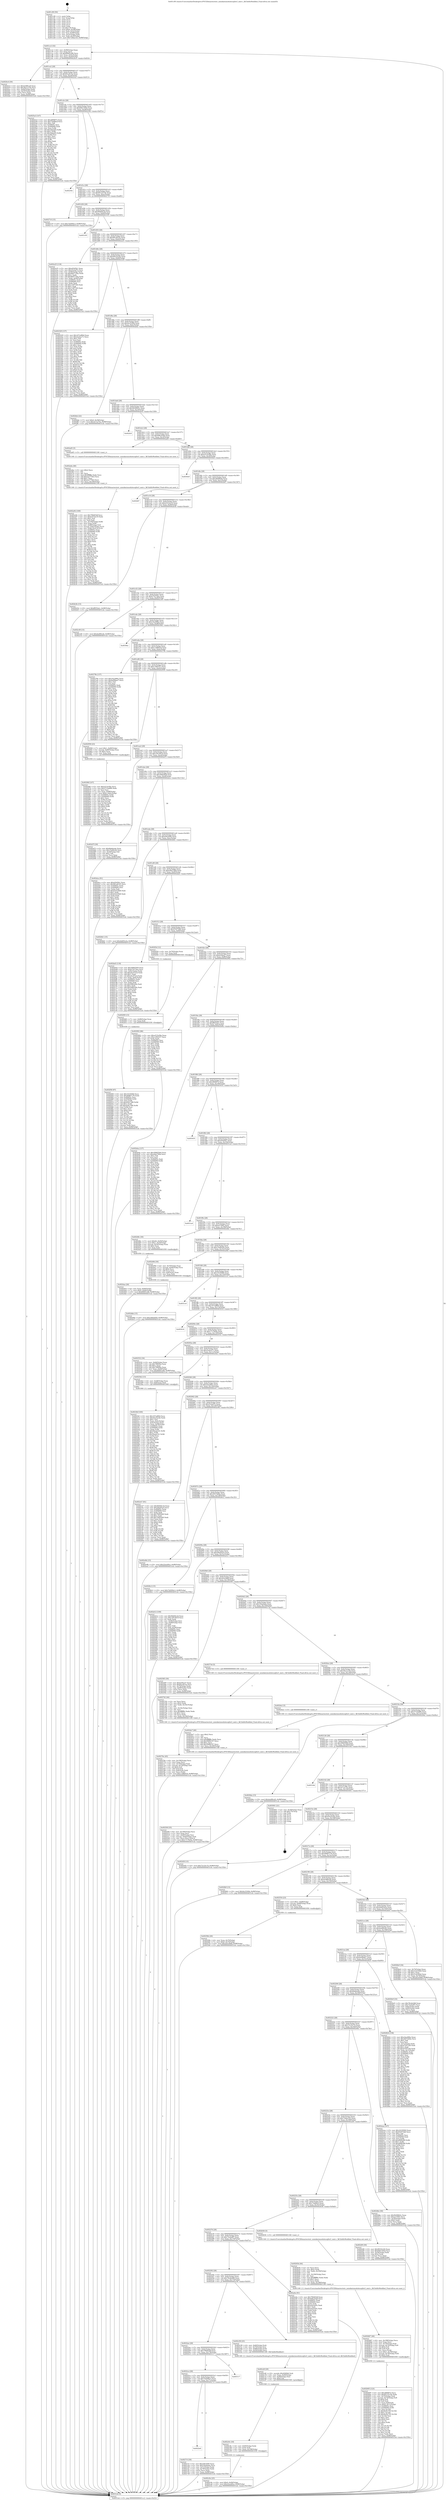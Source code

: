 digraph "0x401c90" {
  label = "0x401c90 (/mnt/c/Users/mathe/Desktop/tcc/POCII/binaries/extr_mimikatzmodulessqlite3_omit.c_fkChildIsModified_Final-ollvm.out::main(0))"
  labelloc = "t"
  node[shape=record]

  Entry [label="",width=0.3,height=0.3,shape=circle,fillcolor=black,style=filled]
  "0x401cc2" [label="{
     0x401cc2 [32]\l
     | [instrs]\l
     &nbsp;&nbsp;0x401cc2 \<+6\>: mov -0x98(%rbp),%eax\l
     &nbsp;&nbsp;0x401cc8 \<+2\>: mov %eax,%ecx\l
     &nbsp;&nbsp;0x401cca \<+6\>: sub $0x80691e66,%ecx\l
     &nbsp;&nbsp;0x401cd0 \<+6\>: mov %eax,-0x9c(%rbp)\l
     &nbsp;&nbsp;0x401cd6 \<+6\>: mov %ecx,-0xa0(%rbp)\l
     &nbsp;&nbsp;0x401cdc \<+6\>: je 00000000004024c4 \<main+0x834\>\l
  }"]
  "0x4024c4" [label="{
     0x4024c4 [30]\l
     | [instrs]\l
     &nbsp;&nbsp;0x4024c4 \<+5\>: mov $0x4c686ce8,%eax\l
     &nbsp;&nbsp;0x4024c9 \<+5\>: mov $0x36a1a15b,%ecx\l
     &nbsp;&nbsp;0x4024ce \<+3\>: mov -0x64(%rbp),%edx\l
     &nbsp;&nbsp;0x4024d1 \<+3\>: cmp -0x54(%rbp),%edx\l
     &nbsp;&nbsp;0x4024d4 \<+3\>: cmovl %ecx,%eax\l
     &nbsp;&nbsp;0x4024d7 \<+6\>: mov %eax,-0x98(%rbp)\l
     &nbsp;&nbsp;0x4024dd \<+5\>: jmp 00000000004031eb \<main+0x155b\>\l
  }"]
  "0x401ce2" [label="{
     0x401ce2 [28]\l
     | [instrs]\l
     &nbsp;&nbsp;0x401ce2 \<+5\>: jmp 0000000000401ce7 \<main+0x57\>\l
     &nbsp;&nbsp;0x401ce7 \<+6\>: mov -0x9c(%rbp),%eax\l
     &nbsp;&nbsp;0x401ced \<+5\>: sub $0x82ca0c3a,%eax\l
     &nbsp;&nbsp;0x401cf2 \<+6\>: mov %eax,-0xa4(%rbp)\l
     &nbsp;&nbsp;0x401cf8 \<+6\>: je 00000000004025a3 \<main+0x913\>\l
  }"]
  Exit [label="",width=0.3,height=0.3,shape=circle,fillcolor=black,style=filled,peripheries=2]
  "0x4025a3" [label="{
     0x4025a3 [147]\l
     | [instrs]\l
     &nbsp;&nbsp;0x4025a3 \<+5\>: mov $0x2806872,%eax\l
     &nbsp;&nbsp;0x4025a8 \<+5\>: mov $0x73dd8ecf,%ecx\l
     &nbsp;&nbsp;0x4025ad \<+2\>: mov $0x1,%dl\l
     &nbsp;&nbsp;0x4025af \<+7\>: mov 0x40605c,%esi\l
     &nbsp;&nbsp;0x4025b6 \<+7\>: mov 0x406060,%edi\l
     &nbsp;&nbsp;0x4025bd \<+3\>: mov %esi,%r8d\l
     &nbsp;&nbsp;0x4025c0 \<+7\>: add $0x3faba83,%r8d\l
     &nbsp;&nbsp;0x4025c7 \<+4\>: sub $0x1,%r8d\l
     &nbsp;&nbsp;0x4025cb \<+7\>: sub $0x3faba83,%r8d\l
     &nbsp;&nbsp;0x4025d2 \<+4\>: imul %r8d,%esi\l
     &nbsp;&nbsp;0x4025d6 \<+3\>: and $0x1,%esi\l
     &nbsp;&nbsp;0x4025d9 \<+3\>: cmp $0x0,%esi\l
     &nbsp;&nbsp;0x4025dc \<+4\>: sete %r9b\l
     &nbsp;&nbsp;0x4025e0 \<+3\>: cmp $0xa,%edi\l
     &nbsp;&nbsp;0x4025e3 \<+4\>: setl %r10b\l
     &nbsp;&nbsp;0x4025e7 \<+3\>: mov %r9b,%r11b\l
     &nbsp;&nbsp;0x4025ea \<+4\>: xor $0xff,%r11b\l
     &nbsp;&nbsp;0x4025ee \<+3\>: mov %r10b,%bl\l
     &nbsp;&nbsp;0x4025f1 \<+3\>: xor $0xff,%bl\l
     &nbsp;&nbsp;0x4025f4 \<+3\>: xor $0x1,%dl\l
     &nbsp;&nbsp;0x4025f7 \<+3\>: mov %r11b,%r14b\l
     &nbsp;&nbsp;0x4025fa \<+4\>: and $0xff,%r14b\l
     &nbsp;&nbsp;0x4025fe \<+3\>: and %dl,%r9b\l
     &nbsp;&nbsp;0x402601 \<+3\>: mov %bl,%r15b\l
     &nbsp;&nbsp;0x402604 \<+4\>: and $0xff,%r15b\l
     &nbsp;&nbsp;0x402608 \<+3\>: and %dl,%r10b\l
     &nbsp;&nbsp;0x40260b \<+3\>: or %r9b,%r14b\l
     &nbsp;&nbsp;0x40260e \<+3\>: or %r10b,%r15b\l
     &nbsp;&nbsp;0x402611 \<+3\>: xor %r15b,%r14b\l
     &nbsp;&nbsp;0x402614 \<+3\>: or %bl,%r11b\l
     &nbsp;&nbsp;0x402617 \<+4\>: xor $0xff,%r11b\l
     &nbsp;&nbsp;0x40261b \<+3\>: or $0x1,%dl\l
     &nbsp;&nbsp;0x40261e \<+3\>: and %dl,%r11b\l
     &nbsp;&nbsp;0x402621 \<+3\>: or %r11b,%r14b\l
     &nbsp;&nbsp;0x402624 \<+4\>: test $0x1,%r14b\l
     &nbsp;&nbsp;0x402628 \<+3\>: cmovne %ecx,%eax\l
     &nbsp;&nbsp;0x40262b \<+6\>: mov %eax,-0x98(%rbp)\l
     &nbsp;&nbsp;0x402631 \<+5\>: jmp 00000000004031eb \<main+0x155b\>\l
  }"]
  "0x401cfe" [label="{
     0x401cfe [28]\l
     | [instrs]\l
     &nbsp;&nbsp;0x401cfe \<+5\>: jmp 0000000000401d03 \<main+0x73\>\l
     &nbsp;&nbsp;0x401d03 \<+6\>: mov -0x9c(%rbp),%eax\l
     &nbsp;&nbsp;0x401d09 \<+5\>: sub $0x84613d5d,%eax\l
     &nbsp;&nbsp;0x401d0e \<+6\>: mov %eax,-0xa8(%rbp)\l
     &nbsp;&nbsp;0x401d14 \<+6\>: je 000000000040230e \<main+0x67e\>\l
  }"]
  "0x402f58" [label="{
     0x402f58 [97]\l
     | [instrs]\l
     &nbsp;&nbsp;0x402f58 \<+5\>: mov $0x16105f40,%ecx\l
     &nbsp;&nbsp;0x402f5d \<+5\>: mov $0x46887c78,%edx\l
     &nbsp;&nbsp;0x402f62 \<+7\>: mov 0x40605c,%esi\l
     &nbsp;&nbsp;0x402f69 \<+8\>: mov 0x406060,%r8d\l
     &nbsp;&nbsp;0x402f71 \<+3\>: mov %esi,%r9d\l
     &nbsp;&nbsp;0x402f74 \<+7\>: sub $0x429c74f6,%r9d\l
     &nbsp;&nbsp;0x402f7b \<+4\>: sub $0x1,%r9d\l
     &nbsp;&nbsp;0x402f7f \<+7\>: add $0x429c74f6,%r9d\l
     &nbsp;&nbsp;0x402f86 \<+4\>: imul %r9d,%esi\l
     &nbsp;&nbsp;0x402f8a \<+3\>: and $0x1,%esi\l
     &nbsp;&nbsp;0x402f8d \<+3\>: cmp $0x0,%esi\l
     &nbsp;&nbsp;0x402f90 \<+4\>: sete %r10b\l
     &nbsp;&nbsp;0x402f94 \<+4\>: cmp $0xa,%r8d\l
     &nbsp;&nbsp;0x402f98 \<+4\>: setl %r11b\l
     &nbsp;&nbsp;0x402f9c \<+3\>: mov %r10b,%bl\l
     &nbsp;&nbsp;0x402f9f \<+3\>: and %r11b,%bl\l
     &nbsp;&nbsp;0x402fa2 \<+3\>: xor %r11b,%r10b\l
     &nbsp;&nbsp;0x402fa5 \<+3\>: or %r10b,%bl\l
     &nbsp;&nbsp;0x402fa8 \<+3\>: test $0x1,%bl\l
     &nbsp;&nbsp;0x402fab \<+3\>: cmovne %edx,%ecx\l
     &nbsp;&nbsp;0x402fae \<+6\>: mov %ecx,-0x98(%rbp)\l
     &nbsp;&nbsp;0x402fb4 \<+5\>: jmp 00000000004031eb \<main+0x155b\>\l
  }"]
  "0x40230e" [label="{
     0x40230e\l
  }", style=dashed]
  "0x401d1a" [label="{
     0x401d1a [28]\l
     | [instrs]\l
     &nbsp;&nbsp;0x401d1a \<+5\>: jmp 0000000000401d1f \<main+0x8f\>\l
     &nbsp;&nbsp;0x401d1f \<+6\>: mov -0x9c(%rbp),%eax\l
     &nbsp;&nbsp;0x401d25 \<+5\>: sub $0x8512215b,%eax\l
     &nbsp;&nbsp;0x401d2a \<+6\>: mov %eax,-0xac(%rbp)\l
     &nbsp;&nbsp;0x401d30 \<+6\>: je 0000000000402710 \<main+0xa80\>\l
  }"]
  "0x402f49" [label="{
     0x402f49 [15]\l
     | [instrs]\l
     &nbsp;&nbsp;0x402f49 \<+7\>: mov -0x88(%rbp),%rax\l
     &nbsp;&nbsp;0x402f50 \<+3\>: mov %rax,%rdi\l
     &nbsp;&nbsp;0x402f53 \<+5\>: call 0000000000401030 \<free@plt\>\l
     | [calls]\l
     &nbsp;&nbsp;0x401030 \{1\} (unknown)\l
  }"]
  "0x402710" [label="{
     0x402710 [15]\l
     | [instrs]\l
     &nbsp;&nbsp;0x402710 \<+10\>: movl $0x7d2094c3,-0x98(%rbp)\l
     &nbsp;&nbsp;0x40271a \<+5\>: jmp 00000000004031eb \<main+0x155b\>\l
  }"]
  "0x401d36" [label="{
     0x401d36 [28]\l
     | [instrs]\l
     &nbsp;&nbsp;0x401d36 \<+5\>: jmp 0000000000401d3b \<main+0xab\>\l
     &nbsp;&nbsp;0x401d3b \<+6\>: mov -0x9c(%rbp),%eax\l
     &nbsp;&nbsp;0x401d41 \<+5\>: sub $0x90d04c2d,%eax\l
     &nbsp;&nbsp;0x401d46 \<+6\>: mov %eax,-0xb0(%rbp)\l
     &nbsp;&nbsp;0x401d4c \<+6\>: je 0000000000403195 \<main+0x1505\>\l
  }"]
  "0x402dbb" [label="{
     0x402dbb [15]\l
     | [instrs]\l
     &nbsp;&nbsp;0x402dbb \<+10\>: movl $0xc6b6a829,-0x98(%rbp)\l
     &nbsp;&nbsp;0x402dc5 \<+5\>: jmp 00000000004031eb \<main+0x155b\>\l
  }"]
  "0x403195" [label="{
     0x403195\l
  }", style=dashed]
  "0x401d52" [label="{
     0x401d52 [28]\l
     | [instrs]\l
     &nbsp;&nbsp;0x401d52 \<+5\>: jmp 0000000000401d57 \<main+0xc7\>\l
     &nbsp;&nbsp;0x401d57 \<+6\>: mov -0x9c(%rbp),%eax\l
     &nbsp;&nbsp;0x401d5d \<+5\>: sub $0x981a8105,%eax\l
     &nbsp;&nbsp;0x401d62 \<+6\>: mov %eax,-0xb4(%rbp)\l
     &nbsp;&nbsp;0x401d68 \<+6\>: je 0000000000402e25 \<main+0x1195\>\l
  }"]
  "0x402c9e" [label="{
     0x402c9e [25]\l
     | [instrs]\l
     &nbsp;&nbsp;0x402c9e \<+10\>: movl $0x0,-0x94(%rbp)\l
     &nbsp;&nbsp;0x402ca8 \<+10\>: movl $0x22eed9ce,-0x98(%rbp)\l
     &nbsp;&nbsp;0x402cb2 \<+5\>: jmp 00000000004031eb \<main+0x155b\>\l
  }"]
  "0x402e25" [label="{
     0x402e25 [118]\l
     | [instrs]\l
     &nbsp;&nbsp;0x402e25 \<+5\>: mov $0xe93d5b1,%eax\l
     &nbsp;&nbsp;0x402e2a \<+5\>: mov $0x25cbaf7e,%ecx\l
     &nbsp;&nbsp;0x402e2f \<+6\>: mov -0x94(%rbp),%edx\l
     &nbsp;&nbsp;0x402e35 \<+6\>: sub $0x9b9713ba,%edx\l
     &nbsp;&nbsp;0x402e3b \<+3\>: add $0x1,%edx\l
     &nbsp;&nbsp;0x402e3e \<+6\>: add $0x9b9713ba,%edx\l
     &nbsp;&nbsp;0x402e44 \<+6\>: mov %edx,-0x94(%rbp)\l
     &nbsp;&nbsp;0x402e4a \<+7\>: mov 0x40605c,%edx\l
     &nbsp;&nbsp;0x402e51 \<+7\>: mov 0x406060,%esi\l
     &nbsp;&nbsp;0x402e58 \<+2\>: mov %edx,%edi\l
     &nbsp;&nbsp;0x402e5a \<+6\>: add $0x116f7183,%edi\l
     &nbsp;&nbsp;0x402e60 \<+3\>: sub $0x1,%edi\l
     &nbsp;&nbsp;0x402e63 \<+6\>: sub $0x116f7183,%edi\l
     &nbsp;&nbsp;0x402e69 \<+3\>: imul %edi,%edx\l
     &nbsp;&nbsp;0x402e6c \<+3\>: and $0x1,%edx\l
     &nbsp;&nbsp;0x402e6f \<+3\>: cmp $0x0,%edx\l
     &nbsp;&nbsp;0x402e72 \<+4\>: sete %r8b\l
     &nbsp;&nbsp;0x402e76 \<+3\>: cmp $0xa,%esi\l
     &nbsp;&nbsp;0x402e79 \<+4\>: setl %r9b\l
     &nbsp;&nbsp;0x402e7d \<+3\>: mov %r8b,%r10b\l
     &nbsp;&nbsp;0x402e80 \<+3\>: and %r9b,%r10b\l
     &nbsp;&nbsp;0x402e83 \<+3\>: xor %r9b,%r8b\l
     &nbsp;&nbsp;0x402e86 \<+3\>: or %r8b,%r10b\l
     &nbsp;&nbsp;0x402e89 \<+4\>: test $0x1,%r10b\l
     &nbsp;&nbsp;0x402e8d \<+3\>: cmovne %ecx,%eax\l
     &nbsp;&nbsp;0x402e90 \<+6\>: mov %eax,-0x98(%rbp)\l
     &nbsp;&nbsp;0x402e96 \<+5\>: jmp 00000000004031eb \<main+0x155b\>\l
  }"]
  "0x401d6e" [label="{
     0x401d6e [28]\l
     | [instrs]\l
     &nbsp;&nbsp;0x401d6e \<+5\>: jmp 0000000000401d73 \<main+0xe3\>\l
     &nbsp;&nbsp;0x401d73 \<+6\>: mov -0x9c(%rbp),%eax\l
     &nbsp;&nbsp;0x401d79 \<+5\>: sub $0x98332c04,%eax\l
     &nbsp;&nbsp;0x401d7e \<+6\>: mov %eax,-0xb8(%rbp)\l
     &nbsp;&nbsp;0x401d84 \<+6\>: je 0000000000402329 \<main+0x699\>\l
  }"]
  "0x402c8c" [label="{
     0x402c8c [18]\l
     | [instrs]\l
     &nbsp;&nbsp;0x402c8c \<+4\>: mov -0x60(%rbp),%rdx\l
     &nbsp;&nbsp;0x402c90 \<+3\>: mov %rdx,%rdi\l
     &nbsp;&nbsp;0x402c93 \<+6\>: mov %eax,-0x198(%rbp)\l
     &nbsp;&nbsp;0x402c99 \<+5\>: call 0000000000401030 \<free@plt\>\l
     | [calls]\l
     &nbsp;&nbsp;0x401030 \{1\} (unknown)\l
  }"]
  "0x402329" [label="{
     0x402329 [137]\l
     | [instrs]\l
     &nbsp;&nbsp;0x402329 \<+5\>: mov $0x167ed80d,%eax\l
     &nbsp;&nbsp;0x40232e \<+5\>: mov $0x22a4ce71,%ecx\l
     &nbsp;&nbsp;0x402333 \<+2\>: mov $0x1,%dl\l
     &nbsp;&nbsp;0x402335 \<+2\>: xor %esi,%esi\l
     &nbsp;&nbsp;0x402337 \<+7\>: mov 0x40605c,%edi\l
     &nbsp;&nbsp;0x40233e \<+8\>: mov 0x406060,%r8d\l
     &nbsp;&nbsp;0x402346 \<+3\>: sub $0x1,%esi\l
     &nbsp;&nbsp;0x402349 \<+3\>: mov %edi,%r9d\l
     &nbsp;&nbsp;0x40234c \<+3\>: add %esi,%r9d\l
     &nbsp;&nbsp;0x40234f \<+4\>: imul %r9d,%edi\l
     &nbsp;&nbsp;0x402353 \<+3\>: and $0x1,%edi\l
     &nbsp;&nbsp;0x402356 \<+3\>: cmp $0x0,%edi\l
     &nbsp;&nbsp;0x402359 \<+4\>: sete %r10b\l
     &nbsp;&nbsp;0x40235d \<+4\>: cmp $0xa,%r8d\l
     &nbsp;&nbsp;0x402361 \<+4\>: setl %r11b\l
     &nbsp;&nbsp;0x402365 \<+3\>: mov %r10b,%bl\l
     &nbsp;&nbsp;0x402368 \<+3\>: xor $0xff,%bl\l
     &nbsp;&nbsp;0x40236b \<+3\>: mov %r11b,%r14b\l
     &nbsp;&nbsp;0x40236e \<+4\>: xor $0xff,%r14b\l
     &nbsp;&nbsp;0x402372 \<+3\>: xor $0x0,%dl\l
     &nbsp;&nbsp;0x402375 \<+3\>: mov %bl,%r15b\l
     &nbsp;&nbsp;0x402378 \<+4\>: and $0x0,%r15b\l
     &nbsp;&nbsp;0x40237c \<+3\>: and %dl,%r10b\l
     &nbsp;&nbsp;0x40237f \<+3\>: mov %r14b,%r12b\l
     &nbsp;&nbsp;0x402382 \<+4\>: and $0x0,%r12b\l
     &nbsp;&nbsp;0x402386 \<+3\>: and %dl,%r11b\l
     &nbsp;&nbsp;0x402389 \<+3\>: or %r10b,%r15b\l
     &nbsp;&nbsp;0x40238c \<+3\>: or %r11b,%r12b\l
     &nbsp;&nbsp;0x40238f \<+3\>: xor %r12b,%r15b\l
     &nbsp;&nbsp;0x402392 \<+3\>: or %r14b,%bl\l
     &nbsp;&nbsp;0x402395 \<+3\>: xor $0xff,%bl\l
     &nbsp;&nbsp;0x402398 \<+3\>: or $0x0,%dl\l
     &nbsp;&nbsp;0x40239b \<+2\>: and %dl,%bl\l
     &nbsp;&nbsp;0x40239d \<+3\>: or %bl,%r15b\l
     &nbsp;&nbsp;0x4023a0 \<+4\>: test $0x1,%r15b\l
     &nbsp;&nbsp;0x4023a4 \<+3\>: cmovne %ecx,%eax\l
     &nbsp;&nbsp;0x4023a7 \<+6\>: mov %eax,-0x98(%rbp)\l
     &nbsp;&nbsp;0x4023ad \<+5\>: jmp 00000000004031eb \<main+0x155b\>\l
  }"]
  "0x401d8a" [label="{
     0x401d8a [28]\l
     | [instrs]\l
     &nbsp;&nbsp;0x401d8a \<+5\>: jmp 0000000000401d8f \<main+0xff\>\l
     &nbsp;&nbsp;0x401d8f \<+6\>: mov -0x9c(%rbp),%eax\l
     &nbsp;&nbsp;0x401d95 \<+5\>: sub $0x9a1f169d,%eax\l
     &nbsp;&nbsp;0x401d9a \<+6\>: mov %eax,-0xbc(%rbp)\l
     &nbsp;&nbsp;0x401da0 \<+6\>: je 0000000000402feb \<main+0x135b\>\l
  }"]
  "0x402c6f" [label="{
     0x402c6f [29]\l
     | [instrs]\l
     &nbsp;&nbsp;0x402c6f \<+10\>: movabs $0x4040b6,%rdi\l
     &nbsp;&nbsp;0x402c79 \<+6\>: mov %eax,-0x90(%rbp)\l
     &nbsp;&nbsp;0x402c7f \<+6\>: mov -0x90(%rbp),%esi\l
     &nbsp;&nbsp;0x402c85 \<+2\>: mov $0x0,%al\l
     &nbsp;&nbsp;0x402c87 \<+5\>: call 0000000000401040 \<printf@plt\>\l
     | [calls]\l
     &nbsp;&nbsp;0x401040 \{1\} (unknown)\l
  }"]
  "0x402feb" [label="{
     0x402feb [22]\l
     | [instrs]\l
     &nbsp;&nbsp;0x402feb \<+7\>: movl $0x0,-0x38(%rbp)\l
     &nbsp;&nbsp;0x402ff2 \<+10\>: movl $0x3e7ca75e,-0x98(%rbp)\l
     &nbsp;&nbsp;0x402ffc \<+5\>: jmp 00000000004031eb \<main+0x155b\>\l
  }"]
  "0x401da6" [label="{
     0x401da6 [28]\l
     | [instrs]\l
     &nbsp;&nbsp;0x401da6 \<+5\>: jmp 0000000000401dab \<main+0x11b\>\l
     &nbsp;&nbsp;0x401dab \<+6\>: mov -0x9c(%rbp),%eax\l
     &nbsp;&nbsp;0x401db1 \<+5\>: sub $0x9b59843c,%eax\l
     &nbsp;&nbsp;0x401db6 \<+6\>: mov %eax,-0xc0(%rbp)\l
     &nbsp;&nbsp;0x401dbc \<+6\>: je 0000000000402fc8 \<main+0x1338\>\l
  }"]
  "0x402a92" [label="{
     0x402a92 [169]\l
     | [instrs]\l
     &nbsp;&nbsp;0x402a92 \<+5\>: mov $0x799d03df,%ecx\l
     &nbsp;&nbsp;0x402a97 \<+5\>: mov $0xb351be19,%edx\l
     &nbsp;&nbsp;0x402a9c \<+3\>: mov $0x1,%sil\l
     &nbsp;&nbsp;0x402a9f \<+2\>: xor %edi,%edi\l
     &nbsp;&nbsp;0x402aa1 \<+7\>: mov -0x194(%rbp),%r8d\l
     &nbsp;&nbsp;0x402aa8 \<+4\>: imul %eax,%r8d\l
     &nbsp;&nbsp;0x402aac \<+7\>: mov -0x88(%rbp),%r9\l
     &nbsp;&nbsp;0x402ab3 \<+7\>: movslq -0x8c(%rbp),%r10\l
     &nbsp;&nbsp;0x402aba \<+4\>: mov %r8d,(%r9,%r10,4)\l
     &nbsp;&nbsp;0x402abe \<+7\>: mov 0x40605c,%eax\l
     &nbsp;&nbsp;0x402ac5 \<+8\>: mov 0x406060,%r8d\l
     &nbsp;&nbsp;0x402acd \<+3\>: sub $0x1,%edi\l
     &nbsp;&nbsp;0x402ad0 \<+3\>: mov %eax,%r11d\l
     &nbsp;&nbsp;0x402ad3 \<+3\>: add %edi,%r11d\l
     &nbsp;&nbsp;0x402ad6 \<+4\>: imul %r11d,%eax\l
     &nbsp;&nbsp;0x402ada \<+3\>: and $0x1,%eax\l
     &nbsp;&nbsp;0x402add \<+3\>: cmp $0x0,%eax\l
     &nbsp;&nbsp;0x402ae0 \<+3\>: sete %bl\l
     &nbsp;&nbsp;0x402ae3 \<+4\>: cmp $0xa,%r8d\l
     &nbsp;&nbsp;0x402ae7 \<+4\>: setl %r14b\l
     &nbsp;&nbsp;0x402aeb \<+3\>: mov %bl,%r15b\l
     &nbsp;&nbsp;0x402aee \<+4\>: xor $0xff,%r15b\l
     &nbsp;&nbsp;0x402af2 \<+3\>: mov %r14b,%r12b\l
     &nbsp;&nbsp;0x402af5 \<+4\>: xor $0xff,%r12b\l
     &nbsp;&nbsp;0x402af9 \<+4\>: xor $0x0,%sil\l
     &nbsp;&nbsp;0x402afd \<+3\>: mov %r15b,%r13b\l
     &nbsp;&nbsp;0x402b00 \<+4\>: and $0x0,%r13b\l
     &nbsp;&nbsp;0x402b04 \<+3\>: and %sil,%bl\l
     &nbsp;&nbsp;0x402b07 \<+3\>: mov %r12b,%al\l
     &nbsp;&nbsp;0x402b0a \<+2\>: and $0x0,%al\l
     &nbsp;&nbsp;0x402b0c \<+3\>: and %sil,%r14b\l
     &nbsp;&nbsp;0x402b0f \<+3\>: or %bl,%r13b\l
     &nbsp;&nbsp;0x402b12 \<+3\>: or %r14b,%al\l
     &nbsp;&nbsp;0x402b15 \<+3\>: xor %al,%r13b\l
     &nbsp;&nbsp;0x402b18 \<+3\>: or %r12b,%r15b\l
     &nbsp;&nbsp;0x402b1b \<+4\>: xor $0xff,%r15b\l
     &nbsp;&nbsp;0x402b1f \<+4\>: or $0x0,%sil\l
     &nbsp;&nbsp;0x402b23 \<+3\>: and %sil,%r15b\l
     &nbsp;&nbsp;0x402b26 \<+3\>: or %r15b,%r13b\l
     &nbsp;&nbsp;0x402b29 \<+4\>: test $0x1,%r13b\l
     &nbsp;&nbsp;0x402b2d \<+3\>: cmovne %edx,%ecx\l
     &nbsp;&nbsp;0x402b30 \<+6\>: mov %ecx,-0x98(%rbp)\l
     &nbsp;&nbsp;0x402b36 \<+5\>: jmp 00000000004031eb \<main+0x155b\>\l
  }"]
  "0x402fc8" [label="{
     0x402fc8\l
  }", style=dashed]
  "0x401dc2" [label="{
     0x401dc2 [28]\l
     | [instrs]\l
     &nbsp;&nbsp;0x401dc2 \<+5\>: jmp 0000000000401dc7 \<main+0x137\>\l
     &nbsp;&nbsp;0x401dc7 \<+6\>: mov -0x9c(%rbp),%eax\l
     &nbsp;&nbsp;0x401dcd \<+5\>: sub $0x9d6cd3dd,%eax\l
     &nbsp;&nbsp;0x401dd2 \<+6\>: mov %eax,-0xc4(%rbp)\l
     &nbsp;&nbsp;0x401dd8 \<+6\>: je 0000000000402a65 \<main+0xdd5\>\l
  }"]
  "0x402a6a" [label="{
     0x402a6a [40]\l
     | [instrs]\l
     &nbsp;&nbsp;0x402a6a \<+5\>: mov $0x2,%ecx\l
     &nbsp;&nbsp;0x402a6f \<+1\>: cltd\l
     &nbsp;&nbsp;0x402a70 \<+2\>: idiv %ecx\l
     &nbsp;&nbsp;0x402a72 \<+6\>: imul $0xfffffffe,%edx,%ecx\l
     &nbsp;&nbsp;0x402a78 \<+6\>: add $0xeee775b3,%ecx\l
     &nbsp;&nbsp;0x402a7e \<+3\>: add $0x1,%ecx\l
     &nbsp;&nbsp;0x402a81 \<+6\>: sub $0xeee775b3,%ecx\l
     &nbsp;&nbsp;0x402a87 \<+6\>: mov %ecx,-0x194(%rbp)\l
     &nbsp;&nbsp;0x402a8d \<+5\>: call 0000000000401160 \<next_i\>\l
     | [calls]\l
     &nbsp;&nbsp;0x401160 \{1\} (/mnt/c/Users/mathe/Desktop/tcc/POCII/binaries/extr_mimikatzmodulessqlite3_omit.c_fkChildIsModified_Final-ollvm.out::next_i)\l
  }"]
  "0x402a65" [label="{
     0x402a65 [5]\l
     | [instrs]\l
     &nbsp;&nbsp;0x402a65 \<+5\>: call 0000000000401160 \<next_i\>\l
     | [calls]\l
     &nbsp;&nbsp;0x401160 \{1\} (/mnt/c/Users/mathe/Desktop/tcc/POCII/binaries/extr_mimikatzmodulessqlite3_omit.c_fkChildIsModified_Final-ollvm.out::next_i)\l
  }"]
  "0x401dde" [label="{
     0x401dde [28]\l
     | [instrs]\l
     &nbsp;&nbsp;0x401dde \<+5\>: jmp 0000000000401de3 \<main+0x153\>\l
     &nbsp;&nbsp;0x401de3 \<+6\>: mov -0x9c(%rbp),%eax\l
     &nbsp;&nbsp;0x401de9 \<+5\>: sub $0xa515e58a,%eax\l
     &nbsp;&nbsp;0x401dee \<+6\>: mov %eax,-0xc8(%rbp)\l
     &nbsp;&nbsp;0x401df4 \<+6\>: je 00000000004030e0 \<main+0x1450\>\l
  }"]
  "0x40296f" [label="{
     0x40296f [107]\l
     | [instrs]\l
     &nbsp;&nbsp;0x40296f \<+5\>: mov $0xa515e58a,%ecx\l
     &nbsp;&nbsp;0x402974 \<+5\>: mov $0x3710a896,%edx\l
     &nbsp;&nbsp;0x402979 \<+2\>: xor %esi,%esi\l
     &nbsp;&nbsp;0x40297b \<+7\>: mov %rax,-0x88(%rbp)\l
     &nbsp;&nbsp;0x402982 \<+10\>: movl $0x0,-0x8c(%rbp)\l
     &nbsp;&nbsp;0x40298c \<+8\>: mov 0x40605c,%r8d\l
     &nbsp;&nbsp;0x402994 \<+8\>: mov 0x406060,%r9d\l
     &nbsp;&nbsp;0x40299c \<+3\>: sub $0x1,%esi\l
     &nbsp;&nbsp;0x40299f \<+3\>: mov %r8d,%r10d\l
     &nbsp;&nbsp;0x4029a2 \<+3\>: add %esi,%r10d\l
     &nbsp;&nbsp;0x4029a5 \<+4\>: imul %r10d,%r8d\l
     &nbsp;&nbsp;0x4029a9 \<+4\>: and $0x1,%r8d\l
     &nbsp;&nbsp;0x4029ad \<+4\>: cmp $0x0,%r8d\l
     &nbsp;&nbsp;0x4029b1 \<+4\>: sete %r11b\l
     &nbsp;&nbsp;0x4029b5 \<+4\>: cmp $0xa,%r9d\l
     &nbsp;&nbsp;0x4029b9 \<+3\>: setl %bl\l
     &nbsp;&nbsp;0x4029bc \<+3\>: mov %r11b,%r14b\l
     &nbsp;&nbsp;0x4029bf \<+3\>: and %bl,%r14b\l
     &nbsp;&nbsp;0x4029c2 \<+3\>: xor %bl,%r11b\l
     &nbsp;&nbsp;0x4029c5 \<+3\>: or %r11b,%r14b\l
     &nbsp;&nbsp;0x4029c8 \<+4\>: test $0x1,%r14b\l
     &nbsp;&nbsp;0x4029cc \<+3\>: cmovne %edx,%ecx\l
     &nbsp;&nbsp;0x4029cf \<+6\>: mov %ecx,-0x98(%rbp)\l
     &nbsp;&nbsp;0x4029d5 \<+5\>: jmp 00000000004031eb \<main+0x155b\>\l
  }"]
  "0x4030e0" [label="{
     0x4030e0\l
  }", style=dashed]
  "0x401dfa" [label="{
     0x401dfa [28]\l
     | [instrs]\l
     &nbsp;&nbsp;0x401dfa \<+5\>: jmp 0000000000401dff \<main+0x16f\>\l
     &nbsp;&nbsp;0x401dff \<+6\>: mov -0x9c(%rbp),%eax\l
     &nbsp;&nbsp;0x401e05 \<+5\>: sub $0xafb99bdd,%eax\l
     &nbsp;&nbsp;0x401e0a \<+6\>: mov %eax,-0xcc(%rbp)\l
     &nbsp;&nbsp;0x401e10 \<+6\>: je 0000000000402fd7 \<main+0x1347\>\l
  }"]
  "0x40276e" [label="{
     0x40276e [45]\l
     | [instrs]\l
     &nbsp;&nbsp;0x40276e \<+6\>: mov -0x190(%rbp),%ecx\l
     &nbsp;&nbsp;0x402774 \<+3\>: imul %eax,%ecx\l
     &nbsp;&nbsp;0x402777 \<+4\>: mov -0x70(%rbp),%rdi\l
     &nbsp;&nbsp;0x40277b \<+4\>: movslq -0x74(%rbp),%r8\l
     &nbsp;&nbsp;0x40277f \<+4\>: shl $0x4,%r8\l
     &nbsp;&nbsp;0x402783 \<+3\>: add %r8,%rdi\l
     &nbsp;&nbsp;0x402786 \<+4\>: mov 0x8(%rdi),%rdi\l
     &nbsp;&nbsp;0x40278a \<+2\>: mov %ecx,(%rdi)\l
     &nbsp;&nbsp;0x40278c \<+10\>: movl $0xc1d8b618,-0x98(%rbp)\l
     &nbsp;&nbsp;0x402796 \<+5\>: jmp 00000000004031eb \<main+0x155b\>\l
  }"]
  "0x402fd7" [label="{
     0x402fd7\l
  }", style=dashed]
  "0x401e16" [label="{
     0x401e16 [28]\l
     | [instrs]\l
     &nbsp;&nbsp;0x401e16 \<+5\>: jmp 0000000000401e1b \<main+0x18b\>\l
     &nbsp;&nbsp;0x401e1b \<+6\>: mov -0x9c(%rbp),%eax\l
     &nbsp;&nbsp;0x401e21 \<+5\>: sub $0xb351be19,%eax\l
     &nbsp;&nbsp;0x401e26 \<+6\>: mov %eax,-0xd0(%rbp)\l
     &nbsp;&nbsp;0x401e2c \<+6\>: je 0000000000402b3b \<main+0xeab\>\l
  }"]
  "0x402742" [label="{
     0x402742 [44]\l
     | [instrs]\l
     &nbsp;&nbsp;0x402742 \<+2\>: xor %ecx,%ecx\l
     &nbsp;&nbsp;0x402744 \<+5\>: mov $0x2,%edx\l
     &nbsp;&nbsp;0x402749 \<+6\>: mov %edx,-0x18c(%rbp)\l
     &nbsp;&nbsp;0x40274f \<+1\>: cltd\l
     &nbsp;&nbsp;0x402750 \<+6\>: mov -0x18c(%rbp),%esi\l
     &nbsp;&nbsp;0x402756 \<+2\>: idiv %esi\l
     &nbsp;&nbsp;0x402758 \<+6\>: imul $0xfffffffe,%edx,%edx\l
     &nbsp;&nbsp;0x40275e \<+3\>: sub $0x1,%ecx\l
     &nbsp;&nbsp;0x402761 \<+2\>: sub %ecx,%edx\l
     &nbsp;&nbsp;0x402763 \<+6\>: mov %edx,-0x190(%rbp)\l
     &nbsp;&nbsp;0x402769 \<+5\>: call 0000000000401160 \<next_i\>\l
     | [calls]\l
     &nbsp;&nbsp;0x401160 \{1\} (/mnt/c/Users/mathe/Desktop/tcc/POCII/binaries/extr_mimikatzmodulessqlite3_omit.c_fkChildIsModified_Final-ollvm.out::next_i)\l
  }"]
  "0x402b3b" [label="{
     0x402b3b [15]\l
     | [instrs]\l
     &nbsp;&nbsp;0x402b3b \<+10\>: movl $0xff955da1,-0x98(%rbp)\l
     &nbsp;&nbsp;0x402b45 \<+5\>: jmp 00000000004031eb \<main+0x155b\>\l
  }"]
  "0x401e32" [label="{
     0x401e32 [28]\l
     | [instrs]\l
     &nbsp;&nbsp;0x401e32 \<+5\>: jmp 0000000000401e37 \<main+0x1a7\>\l
     &nbsp;&nbsp;0x401e37 \<+6\>: mov -0x9c(%rbp),%eax\l
     &nbsp;&nbsp;0x401e3d \<+5\>: sub $0xb79374ea,%eax\l
     &nbsp;&nbsp;0x401e42 \<+6\>: mov %eax,-0xd4(%rbp)\l
     &nbsp;&nbsp;0x401e48 \<+6\>: je 0000000000402c49 \<main+0xfb9\>\l
  }"]
  "0x4022e6" [label="{
     0x4022e6\l
  }", style=dashed]
  "0x402c49" [label="{
     0x402c49 [15]\l
     | [instrs]\l
     &nbsp;&nbsp;0x402c49 \<+10\>: movl $0x4ed90cd2,-0x98(%rbp)\l
     &nbsp;&nbsp;0x402c53 \<+5\>: jmp 00000000004031eb \<main+0x155b\>\l
  }"]
  "0x401e4e" [label="{
     0x401e4e [28]\l
     | [instrs]\l
     &nbsp;&nbsp;0x401e4e \<+5\>: jmp 0000000000401e53 \<main+0x1c3\>\l
     &nbsp;&nbsp;0x401e53 \<+6\>: mov -0x9c(%rbp),%eax\l
     &nbsp;&nbsp;0x401e59 \<+5\>: sub $0xc0ac686a,%eax\l
     &nbsp;&nbsp;0x401e5e \<+6\>: mov %eax,-0xd8(%rbp)\l
     &nbsp;&nbsp;0x401e64 \<+6\>: je 00000000004030bc \<main+0x142c\>\l
  }"]
  "0x40271f" [label="{
     0x40271f [30]\l
     | [instrs]\l
     &nbsp;&nbsp;0x40271f \<+5\>: mov $0xe00cbf40,%eax\l
     &nbsp;&nbsp;0x402724 \<+5\>: mov $0x33ba6aba,%ecx\l
     &nbsp;&nbsp;0x402729 \<+3\>: mov -0x7c(%rbp),%edx\l
     &nbsp;&nbsp;0x40272c \<+3\>: cmp -0x78(%rbp),%edx\l
     &nbsp;&nbsp;0x40272f \<+3\>: cmovl %ecx,%eax\l
     &nbsp;&nbsp;0x402732 \<+6\>: mov %eax,-0x98(%rbp)\l
     &nbsp;&nbsp;0x402738 \<+5\>: jmp 00000000004031eb \<main+0x155b\>\l
  }"]
  "0x4030bc" [label="{
     0x4030bc\l
  }", style=dashed]
  "0x401e6a" [label="{
     0x401e6a [28]\l
     | [instrs]\l
     &nbsp;&nbsp;0x401e6a \<+5\>: jmp 0000000000401e6f \<main+0x1df\>\l
     &nbsp;&nbsp;0x401e6f \<+6\>: mov -0x9c(%rbp),%eax\l
     &nbsp;&nbsp;0x401e75 \<+5\>: sub $0xc1d8b618,%eax\l
     &nbsp;&nbsp;0x401e7a \<+6\>: mov %eax,-0xdc(%rbp)\l
     &nbsp;&nbsp;0x401e80 \<+6\>: je 000000000040279b \<main+0xb0b\>\l
  }"]
  "0x4022ca" [label="{
     0x4022ca [28]\l
     | [instrs]\l
     &nbsp;&nbsp;0x4022ca \<+5\>: jmp 00000000004022cf \<main+0x63f\>\l
     &nbsp;&nbsp;0x4022cf \<+6\>: mov -0x9c(%rbp),%eax\l
     &nbsp;&nbsp;0x4022d5 \<+5\>: sub $0x7d2094c3,%eax\l
     &nbsp;&nbsp;0x4022da \<+6\>: mov %eax,-0x17c(%rbp)\l
     &nbsp;&nbsp;0x4022e0 \<+6\>: je 000000000040271f \<main+0xa8f\>\l
  }"]
  "0x40279b" [label="{
     0x40279b [137]\l
     | [instrs]\l
     &nbsp;&nbsp;0x40279b \<+5\>: mov $0xc0ac686a,%eax\l
     &nbsp;&nbsp;0x4027a0 \<+5\>: mov $0x6a09bae7,%ecx\l
     &nbsp;&nbsp;0x4027a5 \<+2\>: mov $0x1,%dl\l
     &nbsp;&nbsp;0x4027a7 \<+2\>: xor %esi,%esi\l
     &nbsp;&nbsp;0x4027a9 \<+7\>: mov 0x40605c,%edi\l
     &nbsp;&nbsp;0x4027b0 \<+8\>: mov 0x406060,%r8d\l
     &nbsp;&nbsp;0x4027b8 \<+3\>: sub $0x1,%esi\l
     &nbsp;&nbsp;0x4027bb \<+3\>: mov %edi,%r9d\l
     &nbsp;&nbsp;0x4027be \<+3\>: add %esi,%r9d\l
     &nbsp;&nbsp;0x4027c1 \<+4\>: imul %r9d,%edi\l
     &nbsp;&nbsp;0x4027c5 \<+3\>: and $0x1,%edi\l
     &nbsp;&nbsp;0x4027c8 \<+3\>: cmp $0x0,%edi\l
     &nbsp;&nbsp;0x4027cb \<+4\>: sete %r10b\l
     &nbsp;&nbsp;0x4027cf \<+4\>: cmp $0xa,%r8d\l
     &nbsp;&nbsp;0x4027d3 \<+4\>: setl %r11b\l
     &nbsp;&nbsp;0x4027d7 \<+3\>: mov %r10b,%bl\l
     &nbsp;&nbsp;0x4027da \<+3\>: xor $0xff,%bl\l
     &nbsp;&nbsp;0x4027dd \<+3\>: mov %r11b,%r14b\l
     &nbsp;&nbsp;0x4027e0 \<+4\>: xor $0xff,%r14b\l
     &nbsp;&nbsp;0x4027e4 \<+3\>: xor $0x0,%dl\l
     &nbsp;&nbsp;0x4027e7 \<+3\>: mov %bl,%r15b\l
     &nbsp;&nbsp;0x4027ea \<+4\>: and $0x0,%r15b\l
     &nbsp;&nbsp;0x4027ee \<+3\>: and %dl,%r10b\l
     &nbsp;&nbsp;0x4027f1 \<+3\>: mov %r14b,%r12b\l
     &nbsp;&nbsp;0x4027f4 \<+4\>: and $0x0,%r12b\l
     &nbsp;&nbsp;0x4027f8 \<+3\>: and %dl,%r11b\l
     &nbsp;&nbsp;0x4027fb \<+3\>: or %r10b,%r15b\l
     &nbsp;&nbsp;0x4027fe \<+3\>: or %r11b,%r12b\l
     &nbsp;&nbsp;0x402801 \<+3\>: xor %r12b,%r15b\l
     &nbsp;&nbsp;0x402804 \<+3\>: or %r14b,%bl\l
     &nbsp;&nbsp;0x402807 \<+3\>: xor $0xff,%bl\l
     &nbsp;&nbsp;0x40280a \<+3\>: or $0x0,%dl\l
     &nbsp;&nbsp;0x40280d \<+2\>: and %dl,%bl\l
     &nbsp;&nbsp;0x40280f \<+3\>: or %bl,%r15b\l
     &nbsp;&nbsp;0x402812 \<+4\>: test $0x1,%r15b\l
     &nbsp;&nbsp;0x402816 \<+3\>: cmovne %ecx,%eax\l
     &nbsp;&nbsp;0x402819 \<+6\>: mov %eax,-0x98(%rbp)\l
     &nbsp;&nbsp;0x40281f \<+5\>: jmp 00000000004031eb \<main+0x155b\>\l
  }"]
  "0x401e86" [label="{
     0x401e86 [28]\l
     | [instrs]\l
     &nbsp;&nbsp;0x401e86 \<+5\>: jmp 0000000000401e8b \<main+0x1fb\>\l
     &nbsp;&nbsp;0x401e8b \<+6\>: mov -0x9c(%rbp),%eax\l
     &nbsp;&nbsp;0x401e91 \<+5\>: sub $0xc1f64337,%eax\l
     &nbsp;&nbsp;0x401e96 \<+6\>: mov %eax,-0xe0(%rbp)\l
     &nbsp;&nbsp;0x401e9c \<+6\>: je 0000000000402958 \<main+0xcc8\>\l
  }"]
  "0x403117" [label="{
     0x403117\l
  }", style=dashed]
  "0x402958" [label="{
     0x402958 [23]\l
     | [instrs]\l
     &nbsp;&nbsp;0x402958 \<+7\>: movl $0x1,-0x80(%rbp)\l
     &nbsp;&nbsp;0x40295f \<+4\>: movslq -0x80(%rbp),%rax\l
     &nbsp;&nbsp;0x402963 \<+4\>: shl $0x2,%rax\l
     &nbsp;&nbsp;0x402967 \<+3\>: mov %rax,%rdi\l
     &nbsp;&nbsp;0x40296a \<+5\>: call 0000000000401050 \<malloc@plt\>\l
     | [calls]\l
     &nbsp;&nbsp;0x401050 \{1\} (unknown)\l
  }"]
  "0x401ea2" [label="{
     0x401ea2 [28]\l
     | [instrs]\l
     &nbsp;&nbsp;0x401ea2 \<+5\>: jmp 0000000000401ea7 \<main+0x217\>\l
     &nbsp;&nbsp;0x401ea7 \<+6\>: mov -0x9c(%rbp),%eax\l
     &nbsp;&nbsp;0x401ead \<+5\>: sub $0xc5914619,%eax\l
     &nbsp;&nbsp;0x401eb2 \<+6\>: mov %eax,-0xe4(%rbp)\l
     &nbsp;&nbsp;0x401eb8 \<+6\>: je 0000000000402d7f \<main+0x10ef\>\l
  }"]
  "0x4022ae" [label="{
     0x4022ae [28]\l
     | [instrs]\l
     &nbsp;&nbsp;0x4022ae \<+5\>: jmp 00000000004022b3 \<main+0x623\>\l
     &nbsp;&nbsp;0x4022b3 \<+6\>: mov -0x9c(%rbp),%eax\l
     &nbsp;&nbsp;0x4022b9 \<+5\>: sub $0x799d03df,%eax\l
     &nbsp;&nbsp;0x4022be \<+6\>: mov %eax,-0x178(%rbp)\l
     &nbsp;&nbsp;0x4022c4 \<+6\>: je 0000000000403117 \<main+0x1487\>\l
  }"]
  "0x402d7f" [label="{
     0x402d7f [30]\l
     | [instrs]\l
     &nbsp;&nbsp;0x402d7f \<+5\>: mov $0x6bb6eede,%eax\l
     &nbsp;&nbsp;0x402d84 \<+5\>: mov $0x15e80c64,%ecx\l
     &nbsp;&nbsp;0x402d89 \<+3\>: mov -0x29(%rbp),%dl\l
     &nbsp;&nbsp;0x402d8c \<+3\>: test $0x1,%dl\l
     &nbsp;&nbsp;0x402d8f \<+3\>: cmovne %ecx,%eax\l
     &nbsp;&nbsp;0x402d92 \<+6\>: mov %eax,-0x98(%rbp)\l
     &nbsp;&nbsp;0x402d98 \<+5\>: jmp 00000000004031eb \<main+0x155b\>\l
  }"]
  "0x401ebe" [label="{
     0x401ebe [28]\l
     | [instrs]\l
     &nbsp;&nbsp;0x401ebe \<+5\>: jmp 0000000000401ec3 \<main+0x233\>\l
     &nbsp;&nbsp;0x401ec3 \<+6\>: mov -0x9c(%rbp),%eax\l
     &nbsp;&nbsp;0x401ec9 \<+5\>: sub $0xc6b6a829,%eax\l
     &nbsp;&nbsp;0x401ece \<+6\>: mov %eax,-0xe8(%rbp)\l
     &nbsp;&nbsp;0x401ed4 \<+6\>: je 0000000000402dca \<main+0x113a\>\l
  }"]
  "0x402c58" [label="{
     0x402c58 [23]\l
     | [instrs]\l
     &nbsp;&nbsp;0x402c58 \<+4\>: mov -0x60(%rbp),%rdi\l
     &nbsp;&nbsp;0x402c5c \<+4\>: mov -0x70(%rbp),%rsi\l
     &nbsp;&nbsp;0x402c60 \<+7\>: mov -0x88(%rbp),%rdx\l
     &nbsp;&nbsp;0x402c67 \<+3\>: mov -0x50(%rbp),%ecx\l
     &nbsp;&nbsp;0x402c6a \<+5\>: call 00000000004013f0 \<fkChildIsModified\>\l
     | [calls]\l
     &nbsp;&nbsp;0x4013f0 \{1\} (/mnt/c/Users/mathe/Desktop/tcc/POCII/binaries/extr_mimikatzmodulessqlite3_omit.c_fkChildIsModified_Final-ollvm.out::fkChildIsModified)\l
  }"]
  "0x402dca" [label="{
     0x402dca [91]\l
     | [instrs]\l
     &nbsp;&nbsp;0x402dca \<+5\>: mov $0xe93d5b1,%eax\l
     &nbsp;&nbsp;0x402dcf \<+5\>: mov $0x981a8105,%ecx\l
     &nbsp;&nbsp;0x402dd4 \<+7\>: mov 0x40605c,%edx\l
     &nbsp;&nbsp;0x402ddb \<+7\>: mov 0x406060,%esi\l
     &nbsp;&nbsp;0x402de2 \<+2\>: mov %edx,%edi\l
     &nbsp;&nbsp;0x402de4 \<+6\>: add $0xb53e29d0,%edi\l
     &nbsp;&nbsp;0x402dea \<+3\>: sub $0x1,%edi\l
     &nbsp;&nbsp;0x402ded \<+6\>: sub $0xb53e29d0,%edi\l
     &nbsp;&nbsp;0x402df3 \<+3\>: imul %edi,%edx\l
     &nbsp;&nbsp;0x402df6 \<+3\>: and $0x1,%edx\l
     &nbsp;&nbsp;0x402df9 \<+3\>: cmp $0x0,%edx\l
     &nbsp;&nbsp;0x402dfc \<+4\>: sete %r8b\l
     &nbsp;&nbsp;0x402e00 \<+3\>: cmp $0xa,%esi\l
     &nbsp;&nbsp;0x402e03 \<+4\>: setl %r9b\l
     &nbsp;&nbsp;0x402e07 \<+3\>: mov %r8b,%r10b\l
     &nbsp;&nbsp;0x402e0a \<+3\>: and %r9b,%r10b\l
     &nbsp;&nbsp;0x402e0d \<+3\>: xor %r9b,%r8b\l
     &nbsp;&nbsp;0x402e10 \<+3\>: or %r8b,%r10b\l
     &nbsp;&nbsp;0x402e13 \<+4\>: test $0x1,%r10b\l
     &nbsp;&nbsp;0x402e17 \<+3\>: cmovne %ecx,%eax\l
     &nbsp;&nbsp;0x402e1a \<+6\>: mov %eax,-0x98(%rbp)\l
     &nbsp;&nbsp;0x402e20 \<+5\>: jmp 00000000004031eb \<main+0x155b\>\l
  }"]
  "0x401eda" [label="{
     0x401eda [28]\l
     | [instrs]\l
     &nbsp;&nbsp;0x401eda \<+5\>: jmp 0000000000401edf \<main+0x24f\>\l
     &nbsp;&nbsp;0x401edf \<+6\>: mov -0x9c(%rbp),%eax\l
     &nbsp;&nbsp;0x401ee5 \<+5\>: sub $0xe00cbf40,%eax\l
     &nbsp;&nbsp;0x401eea \<+6\>: mov %eax,-0xec(%rbp)\l
     &nbsp;&nbsp;0x401ef0 \<+6\>: je 00000000004028d1 \<main+0xc41\>\l
  }"]
  "0x402292" [label="{
     0x402292 [28]\l
     | [instrs]\l
     &nbsp;&nbsp;0x402292 \<+5\>: jmp 0000000000402297 \<main+0x607\>\l
     &nbsp;&nbsp;0x402297 \<+6\>: mov -0x9c(%rbp),%eax\l
     &nbsp;&nbsp;0x40229d \<+5\>: sub $0x78cbb268,%eax\l
     &nbsp;&nbsp;0x4022a2 \<+6\>: mov %eax,-0x174(%rbp)\l
     &nbsp;&nbsp;0x4022a8 \<+6\>: je 0000000000402c58 \<main+0xfc8\>\l
  }"]
  "0x4028d1" [label="{
     0x4028d1 [15]\l
     | [instrs]\l
     &nbsp;&nbsp;0x4028d1 \<+10\>: movl $0x4dd93a3a,-0x98(%rbp)\l
     &nbsp;&nbsp;0x4028db \<+5\>: jmp 00000000004031eb \<main+0x155b\>\l
  }"]
  "0x401ef6" [label="{
     0x401ef6 [28]\l
     | [instrs]\l
     &nbsp;&nbsp;0x401ef6 \<+5\>: jmp 0000000000401efb \<main+0x26b\>\l
     &nbsp;&nbsp;0x401efb \<+6\>: mov -0x9c(%rbp),%eax\l
     &nbsp;&nbsp;0x401f01 \<+5\>: sub $0xe0b2790d,%eax\l
     &nbsp;&nbsp;0x401f06 \<+6\>: mov %eax,-0xf0(%rbp)\l
     &nbsp;&nbsp;0x401f0c \<+6\>: je 0000000000402bd3 \<main+0xf43\>\l
  }"]
  "0x402a0a" [label="{
     0x402a0a [91]\l
     | [instrs]\l
     &nbsp;&nbsp;0x402a0a \<+5\>: mov $0x799d03df,%eax\l
     &nbsp;&nbsp;0x402a0f \<+5\>: mov $0x9d6cd3dd,%ecx\l
     &nbsp;&nbsp;0x402a14 \<+7\>: mov 0x40605c,%edx\l
     &nbsp;&nbsp;0x402a1b \<+7\>: mov 0x406060,%esi\l
     &nbsp;&nbsp;0x402a22 \<+2\>: mov %edx,%edi\l
     &nbsp;&nbsp;0x402a24 \<+6\>: add $0xeeb3ed5c,%edi\l
     &nbsp;&nbsp;0x402a2a \<+3\>: sub $0x1,%edi\l
     &nbsp;&nbsp;0x402a2d \<+6\>: sub $0xeeb3ed5c,%edi\l
     &nbsp;&nbsp;0x402a33 \<+3\>: imul %edi,%edx\l
     &nbsp;&nbsp;0x402a36 \<+3\>: and $0x1,%edx\l
     &nbsp;&nbsp;0x402a39 \<+3\>: cmp $0x0,%edx\l
     &nbsp;&nbsp;0x402a3c \<+4\>: sete %r8b\l
     &nbsp;&nbsp;0x402a40 \<+3\>: cmp $0xa,%esi\l
     &nbsp;&nbsp;0x402a43 \<+4\>: setl %r9b\l
     &nbsp;&nbsp;0x402a47 \<+3\>: mov %r8b,%r10b\l
     &nbsp;&nbsp;0x402a4a \<+3\>: and %r9b,%r10b\l
     &nbsp;&nbsp;0x402a4d \<+3\>: xor %r9b,%r8b\l
     &nbsp;&nbsp;0x402a50 \<+3\>: or %r8b,%r10b\l
     &nbsp;&nbsp;0x402a53 \<+4\>: test $0x1,%r10b\l
     &nbsp;&nbsp;0x402a57 \<+3\>: cmovne %ecx,%eax\l
     &nbsp;&nbsp;0x402a5a \<+6\>: mov %eax,-0x98(%rbp)\l
     &nbsp;&nbsp;0x402a60 \<+5\>: jmp 00000000004031eb \<main+0x155b\>\l
  }"]
  "0x402bd3" [label="{
     0x402bd3 [118]\l
     | [instrs]\l
     &nbsp;&nbsp;0x402bd3 \<+5\>: mov $0x399055b9,%eax\l
     &nbsp;&nbsp;0x402bd8 \<+5\>: mov $0xb79374ea,%ecx\l
     &nbsp;&nbsp;0x402bdd \<+6\>: mov -0x8c(%rbp),%edx\l
     &nbsp;&nbsp;0x402be3 \<+6\>: add $0xe4cd7ecd,%edx\l
     &nbsp;&nbsp;0x402be9 \<+3\>: add $0x1,%edx\l
     &nbsp;&nbsp;0x402bec \<+6\>: sub $0xe4cd7ecd,%edx\l
     &nbsp;&nbsp;0x402bf2 \<+6\>: mov %edx,-0x8c(%rbp)\l
     &nbsp;&nbsp;0x402bf8 \<+7\>: mov 0x40605c,%edx\l
     &nbsp;&nbsp;0x402bff \<+7\>: mov 0x406060,%esi\l
     &nbsp;&nbsp;0x402c06 \<+2\>: mov %edx,%edi\l
     &nbsp;&nbsp;0x402c08 \<+6\>: sub $0x50f6cb9a,%edi\l
     &nbsp;&nbsp;0x402c0e \<+3\>: sub $0x1,%edi\l
     &nbsp;&nbsp;0x402c11 \<+6\>: add $0x50f6cb9a,%edi\l
     &nbsp;&nbsp;0x402c17 \<+3\>: imul %edi,%edx\l
     &nbsp;&nbsp;0x402c1a \<+3\>: and $0x1,%edx\l
     &nbsp;&nbsp;0x402c1d \<+3\>: cmp $0x0,%edx\l
     &nbsp;&nbsp;0x402c20 \<+4\>: sete %r8b\l
     &nbsp;&nbsp;0x402c24 \<+3\>: cmp $0xa,%esi\l
     &nbsp;&nbsp;0x402c27 \<+4\>: setl %r9b\l
     &nbsp;&nbsp;0x402c2b \<+3\>: mov %r8b,%r10b\l
     &nbsp;&nbsp;0x402c2e \<+3\>: and %r9b,%r10b\l
     &nbsp;&nbsp;0x402c31 \<+3\>: xor %r9b,%r8b\l
     &nbsp;&nbsp;0x402c34 \<+3\>: or %r8b,%r10b\l
     &nbsp;&nbsp;0x402c37 \<+4\>: test $0x1,%r10b\l
     &nbsp;&nbsp;0x402c3b \<+3\>: cmovne %ecx,%eax\l
     &nbsp;&nbsp;0x402c3e \<+6\>: mov %eax,-0x98(%rbp)\l
     &nbsp;&nbsp;0x402c44 \<+5\>: jmp 00000000004031eb \<main+0x155b\>\l
  }"]
  "0x401f12" [label="{
     0x401f12 [28]\l
     | [instrs]\l
     &nbsp;&nbsp;0x401f12 \<+5\>: jmp 0000000000401f17 \<main+0x287\>\l
     &nbsp;&nbsp;0x401f17 \<+6\>: mov -0x9c(%rbp),%eax\l
     &nbsp;&nbsp;0x401f1d \<+5\>: sub $0xf53075d6,%eax\l
     &nbsp;&nbsp;0x401f22 \<+6\>: mov %eax,-0xf4(%rbp)\l
     &nbsp;&nbsp;0x401f28 \<+6\>: je 0000000000402f3d \<main+0x12ad\>\l
  }"]
  "0x402695" [label="{
     0x402695 [123]\l
     | [instrs]\l
     &nbsp;&nbsp;0x402695 \<+5\>: mov $0x2806872,%ecx\l
     &nbsp;&nbsp;0x40269a \<+5\>: mov $0x8512215b,%edx\l
     &nbsp;&nbsp;0x40269f \<+4\>: mov -0x70(%rbp),%rdi\l
     &nbsp;&nbsp;0x4026a3 \<+4\>: movslq -0x74(%rbp),%r8\l
     &nbsp;&nbsp;0x4026a7 \<+4\>: shl $0x4,%r8\l
     &nbsp;&nbsp;0x4026ab \<+3\>: add %r8,%rdi\l
     &nbsp;&nbsp;0x4026ae \<+4\>: mov %rax,0x8(%rdi)\l
     &nbsp;&nbsp;0x4026b2 \<+7\>: movl $0x0,-0x7c(%rbp)\l
     &nbsp;&nbsp;0x4026b9 \<+7\>: mov 0x40605c,%esi\l
     &nbsp;&nbsp;0x4026c0 \<+8\>: mov 0x406060,%r9d\l
     &nbsp;&nbsp;0x4026c8 \<+3\>: mov %esi,%r10d\l
     &nbsp;&nbsp;0x4026cb \<+7\>: sub $0x9e5fc705,%r10d\l
     &nbsp;&nbsp;0x4026d2 \<+4\>: sub $0x1,%r10d\l
     &nbsp;&nbsp;0x4026d6 \<+7\>: add $0x9e5fc705,%r10d\l
     &nbsp;&nbsp;0x4026dd \<+4\>: imul %r10d,%esi\l
     &nbsp;&nbsp;0x4026e1 \<+3\>: and $0x1,%esi\l
     &nbsp;&nbsp;0x4026e4 \<+3\>: cmp $0x0,%esi\l
     &nbsp;&nbsp;0x4026e7 \<+4\>: sete %r11b\l
     &nbsp;&nbsp;0x4026eb \<+4\>: cmp $0xa,%r9d\l
     &nbsp;&nbsp;0x4026ef \<+3\>: setl %bl\l
     &nbsp;&nbsp;0x4026f2 \<+3\>: mov %r11b,%r14b\l
     &nbsp;&nbsp;0x4026f5 \<+3\>: and %bl,%r14b\l
     &nbsp;&nbsp;0x4026f8 \<+3\>: xor %bl,%r11b\l
     &nbsp;&nbsp;0x4026fb \<+3\>: or %r11b,%r14b\l
     &nbsp;&nbsp;0x4026fe \<+4\>: test $0x1,%r14b\l
     &nbsp;&nbsp;0x402702 \<+3\>: cmovne %edx,%ecx\l
     &nbsp;&nbsp;0x402705 \<+6\>: mov %ecx,-0x98(%rbp)\l
     &nbsp;&nbsp;0x40270b \<+5\>: jmp 00000000004031eb \<main+0x155b\>\l
  }"]
  "0x402f3d" [label="{
     0x402f3d [12]\l
     | [instrs]\l
     &nbsp;&nbsp;0x402f3d \<+4\>: mov -0x70(%rbp),%rax\l
     &nbsp;&nbsp;0x402f41 \<+3\>: mov %rax,%rdi\l
     &nbsp;&nbsp;0x402f44 \<+5\>: call 0000000000401030 \<free@plt\>\l
     | [calls]\l
     &nbsp;&nbsp;0x401030 \{1\} (unknown)\l
  }"]
  "0x401f2e" [label="{
     0x401f2e [28]\l
     | [instrs]\l
     &nbsp;&nbsp;0x401f2e \<+5\>: jmp 0000000000401f33 \<main+0x2a3\>\l
     &nbsp;&nbsp;0x401f33 \<+6\>: mov -0x9c(%rbp),%eax\l
     &nbsp;&nbsp;0x401f39 \<+5\>: sub $0xfcf3ba27,%eax\l
     &nbsp;&nbsp;0x401f3e \<+6\>: mov %eax,-0xf8(%rbp)\l
     &nbsp;&nbsp;0x401f44 \<+6\>: je 0000000000402902 \<main+0xc72\>\l
  }"]
  "0x402667" [label="{
     0x402667 [46]\l
     | [instrs]\l
     &nbsp;&nbsp;0x402667 \<+6\>: mov -0x188(%rbp),%ecx\l
     &nbsp;&nbsp;0x40266d \<+3\>: imul %eax,%ecx\l
     &nbsp;&nbsp;0x402670 \<+4\>: mov -0x70(%rbp),%rdi\l
     &nbsp;&nbsp;0x402674 \<+4\>: movslq -0x74(%rbp),%r8\l
     &nbsp;&nbsp;0x402678 \<+4\>: shl $0x4,%r8\l
     &nbsp;&nbsp;0x40267c \<+3\>: add %r8,%rdi\l
     &nbsp;&nbsp;0x40267f \<+2\>: mov %ecx,(%rdi)\l
     &nbsp;&nbsp;0x402681 \<+7\>: movl $0x1,-0x78(%rbp)\l
     &nbsp;&nbsp;0x402688 \<+4\>: movslq -0x78(%rbp),%rdi\l
     &nbsp;&nbsp;0x40268c \<+4\>: shl $0x2,%rdi\l
     &nbsp;&nbsp;0x402690 \<+5\>: call 0000000000401050 \<malloc@plt\>\l
     | [calls]\l
     &nbsp;&nbsp;0x401050 \{1\} (unknown)\l
  }"]
  "0x402902" [label="{
     0x402902 [86]\l
     | [instrs]\l
     &nbsp;&nbsp;0x402902 \<+5\>: mov $0xa515e58a,%eax\l
     &nbsp;&nbsp;0x402907 \<+5\>: mov $0xc1f64337,%ecx\l
     &nbsp;&nbsp;0x40290c \<+2\>: xor %edx,%edx\l
     &nbsp;&nbsp;0x40290e \<+7\>: mov 0x40605c,%esi\l
     &nbsp;&nbsp;0x402915 \<+7\>: mov 0x406060,%edi\l
     &nbsp;&nbsp;0x40291c \<+3\>: sub $0x1,%edx\l
     &nbsp;&nbsp;0x40291f \<+3\>: mov %esi,%r8d\l
     &nbsp;&nbsp;0x402922 \<+3\>: add %edx,%r8d\l
     &nbsp;&nbsp;0x402925 \<+4\>: imul %r8d,%esi\l
     &nbsp;&nbsp;0x402929 \<+3\>: and $0x1,%esi\l
     &nbsp;&nbsp;0x40292c \<+3\>: cmp $0x0,%esi\l
     &nbsp;&nbsp;0x40292f \<+4\>: sete %r9b\l
     &nbsp;&nbsp;0x402933 \<+3\>: cmp $0xa,%edi\l
     &nbsp;&nbsp;0x402936 \<+4\>: setl %r10b\l
     &nbsp;&nbsp;0x40293a \<+3\>: mov %r9b,%r11b\l
     &nbsp;&nbsp;0x40293d \<+3\>: and %r10b,%r11b\l
     &nbsp;&nbsp;0x402940 \<+3\>: xor %r10b,%r9b\l
     &nbsp;&nbsp;0x402943 \<+3\>: or %r9b,%r11b\l
     &nbsp;&nbsp;0x402946 \<+4\>: test $0x1,%r11b\l
     &nbsp;&nbsp;0x40294a \<+3\>: cmovne %ecx,%eax\l
     &nbsp;&nbsp;0x40294d \<+6\>: mov %eax,-0x98(%rbp)\l
     &nbsp;&nbsp;0x402953 \<+5\>: jmp 00000000004031eb \<main+0x155b\>\l
  }"]
  "0x401f4a" [label="{
     0x401f4a [28]\l
     | [instrs]\l
     &nbsp;&nbsp;0x401f4a \<+5\>: jmp 0000000000401f4f \<main+0x2bf\>\l
     &nbsp;&nbsp;0x401f4f \<+6\>: mov -0x9c(%rbp),%eax\l
     &nbsp;&nbsp;0x401f55 \<+5\>: sub $0xff955da1,%eax\l
     &nbsp;&nbsp;0x401f5a \<+6\>: mov %eax,-0xfc(%rbp)\l
     &nbsp;&nbsp;0x401f60 \<+6\>: je 0000000000402b4a \<main+0xeba\>\l
  }"]
  "0x40263b" [label="{
     0x40263b [44]\l
     | [instrs]\l
     &nbsp;&nbsp;0x40263b \<+2\>: xor %ecx,%ecx\l
     &nbsp;&nbsp;0x40263d \<+5\>: mov $0x2,%edx\l
     &nbsp;&nbsp;0x402642 \<+6\>: mov %edx,-0x184(%rbp)\l
     &nbsp;&nbsp;0x402648 \<+1\>: cltd\l
     &nbsp;&nbsp;0x402649 \<+6\>: mov -0x184(%rbp),%esi\l
     &nbsp;&nbsp;0x40264f \<+2\>: idiv %esi\l
     &nbsp;&nbsp;0x402651 \<+6\>: imul $0xfffffffe,%edx,%edx\l
     &nbsp;&nbsp;0x402657 \<+3\>: sub $0x1,%ecx\l
     &nbsp;&nbsp;0x40265a \<+2\>: sub %ecx,%edx\l
     &nbsp;&nbsp;0x40265c \<+6\>: mov %edx,-0x188(%rbp)\l
     &nbsp;&nbsp;0x402662 \<+5\>: call 0000000000401160 \<next_i\>\l
     | [calls]\l
     &nbsp;&nbsp;0x401160 \{1\} (/mnt/c/Users/mathe/Desktop/tcc/POCII/binaries/extr_mimikatzmodulessqlite3_omit.c_fkChildIsModified_Final-ollvm.out::next_i)\l
  }"]
  "0x402b4a" [label="{
     0x402b4a [137]\l
     | [instrs]\l
     &nbsp;&nbsp;0x402b4a \<+5\>: mov $0x399055b9,%eax\l
     &nbsp;&nbsp;0x402b4f \<+5\>: mov $0xe0b2790d,%ecx\l
     &nbsp;&nbsp;0x402b54 \<+2\>: mov $0x1,%dl\l
     &nbsp;&nbsp;0x402b56 \<+2\>: xor %esi,%esi\l
     &nbsp;&nbsp;0x402b58 \<+7\>: mov 0x40605c,%edi\l
     &nbsp;&nbsp;0x402b5f \<+8\>: mov 0x406060,%r8d\l
     &nbsp;&nbsp;0x402b67 \<+3\>: sub $0x1,%esi\l
     &nbsp;&nbsp;0x402b6a \<+3\>: mov %edi,%r9d\l
     &nbsp;&nbsp;0x402b6d \<+3\>: add %esi,%r9d\l
     &nbsp;&nbsp;0x402b70 \<+4\>: imul %r9d,%edi\l
     &nbsp;&nbsp;0x402b74 \<+3\>: and $0x1,%edi\l
     &nbsp;&nbsp;0x402b77 \<+3\>: cmp $0x0,%edi\l
     &nbsp;&nbsp;0x402b7a \<+4\>: sete %r10b\l
     &nbsp;&nbsp;0x402b7e \<+4\>: cmp $0xa,%r8d\l
     &nbsp;&nbsp;0x402b82 \<+4\>: setl %r11b\l
     &nbsp;&nbsp;0x402b86 \<+3\>: mov %r10b,%bl\l
     &nbsp;&nbsp;0x402b89 \<+3\>: xor $0xff,%bl\l
     &nbsp;&nbsp;0x402b8c \<+3\>: mov %r11b,%r14b\l
     &nbsp;&nbsp;0x402b8f \<+4\>: xor $0xff,%r14b\l
     &nbsp;&nbsp;0x402b93 \<+3\>: xor $0x0,%dl\l
     &nbsp;&nbsp;0x402b96 \<+3\>: mov %bl,%r15b\l
     &nbsp;&nbsp;0x402b99 \<+4\>: and $0x0,%r15b\l
     &nbsp;&nbsp;0x402b9d \<+3\>: and %dl,%r10b\l
     &nbsp;&nbsp;0x402ba0 \<+3\>: mov %r14b,%r12b\l
     &nbsp;&nbsp;0x402ba3 \<+4\>: and $0x0,%r12b\l
     &nbsp;&nbsp;0x402ba7 \<+3\>: and %dl,%r11b\l
     &nbsp;&nbsp;0x402baa \<+3\>: or %r10b,%r15b\l
     &nbsp;&nbsp;0x402bad \<+3\>: or %r11b,%r12b\l
     &nbsp;&nbsp;0x402bb0 \<+3\>: xor %r12b,%r15b\l
     &nbsp;&nbsp;0x402bb3 \<+3\>: or %r14b,%bl\l
     &nbsp;&nbsp;0x402bb6 \<+3\>: xor $0xff,%bl\l
     &nbsp;&nbsp;0x402bb9 \<+3\>: or $0x0,%dl\l
     &nbsp;&nbsp;0x402bbc \<+2\>: and %dl,%bl\l
     &nbsp;&nbsp;0x402bbe \<+3\>: or %bl,%r15b\l
     &nbsp;&nbsp;0x402bc1 \<+4\>: test $0x1,%r15b\l
     &nbsp;&nbsp;0x402bc5 \<+3\>: cmovne %ecx,%eax\l
     &nbsp;&nbsp;0x402bc8 \<+6\>: mov %eax,-0x98(%rbp)\l
     &nbsp;&nbsp;0x402bce \<+5\>: jmp 00000000004031eb \<main+0x155b\>\l
  }"]
  "0x401f66" [label="{
     0x401f66 [28]\l
     | [instrs]\l
     &nbsp;&nbsp;0x401f66 \<+5\>: jmp 0000000000401f6b \<main+0x2db\>\l
     &nbsp;&nbsp;0x401f6b \<+6\>: mov -0x9c(%rbp),%eax\l
     &nbsp;&nbsp;0x401f71 \<+5\>: sub $0x2806872,%eax\l
     &nbsp;&nbsp;0x401f76 \<+6\>: mov %eax,-0x100(%rbp)\l
     &nbsp;&nbsp;0x401f7c \<+6\>: je 0000000000403035 \<main+0x13a5\>\l
  }"]
  "0x402276" [label="{
     0x402276 [28]\l
     | [instrs]\l
     &nbsp;&nbsp;0x402276 \<+5\>: jmp 000000000040227b \<main+0x5eb\>\l
     &nbsp;&nbsp;0x40227b \<+6\>: mov -0x9c(%rbp),%eax\l
     &nbsp;&nbsp;0x402281 \<+5\>: sub $0x73e4a6f7,%eax\l
     &nbsp;&nbsp;0x402286 \<+6\>: mov %eax,-0x170(%rbp)\l
     &nbsp;&nbsp;0x40228c \<+6\>: je 0000000000402a0a \<main+0xd7a\>\l
  }"]
  "0x403035" [label="{
     0x403035\l
  }", style=dashed]
  "0x401f82" [label="{
     0x401f82 [28]\l
     | [instrs]\l
     &nbsp;&nbsp;0x401f82 \<+5\>: jmp 0000000000401f87 \<main+0x2f7\>\l
     &nbsp;&nbsp;0x401f87 \<+6\>: mov -0x9c(%rbp),%eax\l
     &nbsp;&nbsp;0x401f8d \<+5\>: sub $0xe93d5b1,%eax\l
     &nbsp;&nbsp;0x401f92 \<+6\>: mov %eax,-0x104(%rbp)\l
     &nbsp;&nbsp;0x401f98 \<+6\>: je 00000000004031a4 \<main+0x1514\>\l
  }"]
  "0x402636" [label="{
     0x402636 [5]\l
     | [instrs]\l
     &nbsp;&nbsp;0x402636 \<+5\>: call 0000000000401160 \<next_i\>\l
     | [calls]\l
     &nbsp;&nbsp;0x401160 \{1\} (/mnt/c/Users/mathe/Desktop/tcc/POCII/binaries/extr_mimikatzmodulessqlite3_omit.c_fkChildIsModified_Final-ollvm.out::next_i)\l
  }"]
  "0x4031a4" [label="{
     0x4031a4\l
  }", style=dashed]
  "0x401f9e" [label="{
     0x401f9e [28]\l
     | [instrs]\l
     &nbsp;&nbsp;0x401f9e \<+5\>: jmp 0000000000401fa3 \<main+0x313\>\l
     &nbsp;&nbsp;0x401fa3 \<+6\>: mov -0x9c(%rbp),%eax\l
     &nbsp;&nbsp;0x401fa9 \<+5\>: sub $0xee75f02,%eax\l
     &nbsp;&nbsp;0x401fae \<+6\>: mov %eax,-0x108(%rbp)\l
     &nbsp;&nbsp;0x401fb4 \<+6\>: je 000000000040248c \<main+0x7fc\>\l
  }"]
  "0x40256b" [label="{
     0x40256b [26]\l
     | [instrs]\l
     &nbsp;&nbsp;0x40256b \<+4\>: mov %rax,-0x70(%rbp)\l
     &nbsp;&nbsp;0x40256f \<+7\>: movl $0x0,-0x74(%rbp)\l
     &nbsp;&nbsp;0x402576 \<+10\>: movl $0x2b3c0b6f,-0x98(%rbp)\l
     &nbsp;&nbsp;0x402580 \<+5\>: jmp 00000000004031eb \<main+0x155b\>\l
  }"]
  "0x40248c" [label="{
     0x40248c [30]\l
     | [instrs]\l
     &nbsp;&nbsp;0x40248c \<+7\>: movl $0x64,-0x50(%rbp)\l
     &nbsp;&nbsp;0x402493 \<+7\>: movl $0x1,-0x54(%rbp)\l
     &nbsp;&nbsp;0x40249a \<+4\>: movslq -0x54(%rbp),%rax\l
     &nbsp;&nbsp;0x40249e \<+4\>: shl $0x2,%rax\l
     &nbsp;&nbsp;0x4024a2 \<+3\>: mov %rax,%rdi\l
     &nbsp;&nbsp;0x4024a5 \<+5\>: call 0000000000401050 \<malloc@plt\>\l
     | [calls]\l
     &nbsp;&nbsp;0x401050 \{1\} (unknown)\l
  }"]
  "0x401fba" [label="{
     0x401fba [28]\l
     | [instrs]\l
     &nbsp;&nbsp;0x401fba \<+5\>: jmp 0000000000401fbf \<main+0x32f\>\l
     &nbsp;&nbsp;0x401fbf \<+6\>: mov -0x9c(%rbp),%eax\l
     &nbsp;&nbsp;0x401fc5 \<+5\>: sub $0x15e80c64,%eax\l
     &nbsp;&nbsp;0x401fca \<+6\>: mov %eax,-0x10c(%rbp)\l
     &nbsp;&nbsp;0x401fd0 \<+6\>: je 0000000000402d9d \<main+0x110d\>\l
  }"]
  "0x40250f" [label="{
     0x40250f [35]\l
     | [instrs]\l
     &nbsp;&nbsp;0x40250f \<+6\>: mov -0x180(%rbp),%ecx\l
     &nbsp;&nbsp;0x402515 \<+3\>: imul %eax,%ecx\l
     &nbsp;&nbsp;0x402518 \<+4\>: mov -0x60(%rbp),%rsi\l
     &nbsp;&nbsp;0x40251c \<+4\>: movslq -0x64(%rbp),%rdi\l
     &nbsp;&nbsp;0x402520 \<+3\>: mov %ecx,(%rsi,%rdi,4)\l
     &nbsp;&nbsp;0x402523 \<+10\>: movl $0x17179e9a,-0x98(%rbp)\l
     &nbsp;&nbsp;0x40252d \<+5\>: jmp 00000000004031eb \<main+0x155b\>\l
  }"]
  "0x402d9d" [label="{
     0x402d9d [30]\l
     | [instrs]\l
     &nbsp;&nbsp;0x402d9d \<+4\>: mov -0x70(%rbp),%rax\l
     &nbsp;&nbsp;0x402da1 \<+7\>: movslq -0x94(%rbp),%rcx\l
     &nbsp;&nbsp;0x402da8 \<+4\>: shl $0x4,%rcx\l
     &nbsp;&nbsp;0x402dac \<+3\>: add %rcx,%rax\l
     &nbsp;&nbsp;0x402daf \<+4\>: mov 0x8(%rax),%rax\l
     &nbsp;&nbsp;0x402db3 \<+3\>: mov %rax,%rdi\l
     &nbsp;&nbsp;0x402db6 \<+5\>: call 0000000000401030 \<free@plt\>\l
     | [calls]\l
     &nbsp;&nbsp;0x401030 \{1\} (unknown)\l
  }"]
  "0x401fd6" [label="{
     0x401fd6 [28]\l
     | [instrs]\l
     &nbsp;&nbsp;0x401fd6 \<+5\>: jmp 0000000000401fdb \<main+0x34b\>\l
     &nbsp;&nbsp;0x401fdb \<+6\>: mov -0x9c(%rbp),%eax\l
     &nbsp;&nbsp;0x401fe1 \<+5\>: sub $0x16105f40,%eax\l
     &nbsp;&nbsp;0x401fe6 \<+6\>: mov %eax,-0x110(%rbp)\l
     &nbsp;&nbsp;0x401fec \<+6\>: je 00000000004031c6 \<main+0x1536\>\l
  }"]
  "0x4024e7" [label="{
     0x4024e7 [40]\l
     | [instrs]\l
     &nbsp;&nbsp;0x4024e7 \<+5\>: mov $0x2,%ecx\l
     &nbsp;&nbsp;0x4024ec \<+1\>: cltd\l
     &nbsp;&nbsp;0x4024ed \<+2\>: idiv %ecx\l
     &nbsp;&nbsp;0x4024ef \<+6\>: imul $0xfffffffe,%edx,%ecx\l
     &nbsp;&nbsp;0x4024f5 \<+6\>: sub $0x590fb197,%ecx\l
     &nbsp;&nbsp;0x4024fb \<+3\>: add $0x1,%ecx\l
     &nbsp;&nbsp;0x4024fe \<+6\>: add $0x590fb197,%ecx\l
     &nbsp;&nbsp;0x402504 \<+6\>: mov %ecx,-0x180(%rbp)\l
     &nbsp;&nbsp;0x40250a \<+5\>: call 0000000000401160 \<next_i\>\l
     | [calls]\l
     &nbsp;&nbsp;0x401160 \{1\} (/mnt/c/Users/mathe/Desktop/tcc/POCII/binaries/extr_mimikatzmodulessqlite3_omit.c_fkChildIsModified_Final-ollvm.out::next_i)\l
  }"]
  "0x4031c6" [label="{
     0x4031c6\l
  }", style=dashed]
  "0x401ff2" [label="{
     0x401ff2 [28]\l
     | [instrs]\l
     &nbsp;&nbsp;0x401ff2 \<+5\>: jmp 0000000000401ff7 \<main+0x367\>\l
     &nbsp;&nbsp;0x401ff7 \<+6\>: mov -0x9c(%rbp),%eax\l
     &nbsp;&nbsp;0x401ffd \<+5\>: sub $0x167ed80d,%eax\l
     &nbsp;&nbsp;0x402002 \<+6\>: mov %eax,-0x114(%rbp)\l
     &nbsp;&nbsp;0x402008 \<+6\>: je 0000000000403016 \<main+0x1386\>\l
  }"]
  "0x4024aa" [label="{
     0x4024aa [26]\l
     | [instrs]\l
     &nbsp;&nbsp;0x4024aa \<+4\>: mov %rax,-0x60(%rbp)\l
     &nbsp;&nbsp;0x4024ae \<+7\>: movl $0x0,-0x64(%rbp)\l
     &nbsp;&nbsp;0x4024b5 \<+10\>: movl $0x80691e66,-0x98(%rbp)\l
     &nbsp;&nbsp;0x4024bf \<+5\>: jmp 00000000004031eb \<main+0x155b\>\l
  }"]
  "0x403016" [label="{
     0x403016\l
  }", style=dashed]
  "0x40200e" [label="{
     0x40200e [28]\l
     | [instrs]\l
     &nbsp;&nbsp;0x40200e \<+5\>: jmp 0000000000402013 \<main+0x383\>\l
     &nbsp;&nbsp;0x402013 \<+6\>: mov -0x9c(%rbp),%eax\l
     &nbsp;&nbsp;0x402019 \<+5\>: sub $0x17179e9a,%eax\l
     &nbsp;&nbsp;0x40201e \<+6\>: mov %eax,-0x118(%rbp)\l
     &nbsp;&nbsp;0x402024 \<+6\>: je 0000000000402532 \<main+0x8a2\>\l
  }"]
  "0x4023bf" [label="{
     0x4023bf [160]\l
     | [instrs]\l
     &nbsp;&nbsp;0x4023bf \<+5\>: mov $0x167ed80d,%ecx\l
     &nbsp;&nbsp;0x4023c4 \<+5\>: mov $0x45a32cbb,%edx\l
     &nbsp;&nbsp;0x4023c9 \<+3\>: mov $0x1,%sil\l
     &nbsp;&nbsp;0x4023cc \<+3\>: mov %eax,-0x4c(%rbp)\l
     &nbsp;&nbsp;0x4023cf \<+3\>: mov -0x4c(%rbp),%eax\l
     &nbsp;&nbsp;0x4023d2 \<+3\>: mov %eax,-0x30(%rbp)\l
     &nbsp;&nbsp;0x4023d5 \<+7\>: mov 0x40605c,%eax\l
     &nbsp;&nbsp;0x4023dc \<+8\>: mov 0x406060,%r8d\l
     &nbsp;&nbsp;0x4023e4 \<+3\>: mov %eax,%r9d\l
     &nbsp;&nbsp;0x4023e7 \<+7\>: add $0x50aad141,%r9d\l
     &nbsp;&nbsp;0x4023ee \<+4\>: sub $0x1,%r9d\l
     &nbsp;&nbsp;0x4023f2 \<+7\>: sub $0x50aad141,%r9d\l
     &nbsp;&nbsp;0x4023f9 \<+4\>: imul %r9d,%eax\l
     &nbsp;&nbsp;0x4023fd \<+3\>: and $0x1,%eax\l
     &nbsp;&nbsp;0x402400 \<+3\>: cmp $0x0,%eax\l
     &nbsp;&nbsp;0x402403 \<+4\>: sete %r10b\l
     &nbsp;&nbsp;0x402407 \<+4\>: cmp $0xa,%r8d\l
     &nbsp;&nbsp;0x40240b \<+4\>: setl %r11b\l
     &nbsp;&nbsp;0x40240f \<+3\>: mov %r10b,%bl\l
     &nbsp;&nbsp;0x402412 \<+3\>: xor $0xff,%bl\l
     &nbsp;&nbsp;0x402415 \<+3\>: mov %r11b,%r14b\l
     &nbsp;&nbsp;0x402418 \<+4\>: xor $0xff,%r14b\l
     &nbsp;&nbsp;0x40241c \<+4\>: xor $0x1,%sil\l
     &nbsp;&nbsp;0x402420 \<+3\>: mov %bl,%r15b\l
     &nbsp;&nbsp;0x402423 \<+4\>: and $0xff,%r15b\l
     &nbsp;&nbsp;0x402427 \<+3\>: and %sil,%r10b\l
     &nbsp;&nbsp;0x40242a \<+3\>: mov %r14b,%r12b\l
     &nbsp;&nbsp;0x40242d \<+4\>: and $0xff,%r12b\l
     &nbsp;&nbsp;0x402431 \<+3\>: and %sil,%r11b\l
     &nbsp;&nbsp;0x402434 \<+3\>: or %r10b,%r15b\l
     &nbsp;&nbsp;0x402437 \<+3\>: or %r11b,%r12b\l
     &nbsp;&nbsp;0x40243a \<+3\>: xor %r12b,%r15b\l
     &nbsp;&nbsp;0x40243d \<+3\>: or %r14b,%bl\l
     &nbsp;&nbsp;0x402440 \<+3\>: xor $0xff,%bl\l
     &nbsp;&nbsp;0x402443 \<+4\>: or $0x1,%sil\l
     &nbsp;&nbsp;0x402447 \<+3\>: and %sil,%bl\l
     &nbsp;&nbsp;0x40244a \<+3\>: or %bl,%r15b\l
     &nbsp;&nbsp;0x40244d \<+4\>: test $0x1,%r15b\l
     &nbsp;&nbsp;0x402451 \<+3\>: cmovne %edx,%ecx\l
     &nbsp;&nbsp;0x402454 \<+6\>: mov %ecx,-0x98(%rbp)\l
     &nbsp;&nbsp;0x40245a \<+5\>: jmp 00000000004031eb \<main+0x155b\>\l
  }"]
  "0x402532" [label="{
     0x402532 [34]\l
     | [instrs]\l
     &nbsp;&nbsp;0x402532 \<+3\>: mov -0x64(%rbp),%eax\l
     &nbsp;&nbsp;0x402535 \<+5\>: sub $0x7f960ba,%eax\l
     &nbsp;&nbsp;0x40253a \<+3\>: add $0x1,%eax\l
     &nbsp;&nbsp;0x40253d \<+5\>: add $0x7f960ba,%eax\l
     &nbsp;&nbsp;0x402542 \<+3\>: mov %eax,-0x64(%rbp)\l
     &nbsp;&nbsp;0x402545 \<+10\>: movl $0x80691e66,-0x98(%rbp)\l
     &nbsp;&nbsp;0x40254f \<+5\>: jmp 00000000004031eb \<main+0x155b\>\l
  }"]
  "0x40202a" [label="{
     0x40202a [28]\l
     | [instrs]\l
     &nbsp;&nbsp;0x40202a \<+5\>: jmp 000000000040202f \<main+0x39f\>\l
     &nbsp;&nbsp;0x40202f \<+6\>: mov -0x9c(%rbp),%eax\l
     &nbsp;&nbsp;0x402035 \<+5\>: sub $0x22a4ce71,%eax\l
     &nbsp;&nbsp;0x40203a \<+6\>: mov %eax,-0x11c(%rbp)\l
     &nbsp;&nbsp;0x402040 \<+6\>: je 00000000004023b2 \<main+0x722\>\l
  }"]
  "0x401c90" [label="{
     0x401c90 [50]\l
     | [instrs]\l
     &nbsp;&nbsp;0x401c90 \<+1\>: push %rbp\l
     &nbsp;&nbsp;0x401c91 \<+3\>: mov %rsp,%rbp\l
     &nbsp;&nbsp;0x401c94 \<+2\>: push %r15\l
     &nbsp;&nbsp;0x401c96 \<+2\>: push %r14\l
     &nbsp;&nbsp;0x401c98 \<+2\>: push %r13\l
     &nbsp;&nbsp;0x401c9a \<+2\>: push %r12\l
     &nbsp;&nbsp;0x401c9c \<+1\>: push %rbx\l
     &nbsp;&nbsp;0x401c9d \<+7\>: sub $0x178,%rsp\l
     &nbsp;&nbsp;0x401ca4 \<+7\>: movl $0x0,-0x38(%rbp)\l
     &nbsp;&nbsp;0x401cab \<+3\>: mov %edi,-0x3c(%rbp)\l
     &nbsp;&nbsp;0x401cae \<+4\>: mov %rsi,-0x48(%rbp)\l
     &nbsp;&nbsp;0x401cb2 \<+3\>: mov -0x3c(%rbp),%edi\l
     &nbsp;&nbsp;0x401cb5 \<+3\>: mov %edi,-0x34(%rbp)\l
     &nbsp;&nbsp;0x401cb8 \<+10\>: movl $0x724ba143,-0x98(%rbp)\l
  }"]
  "0x4023b2" [label="{
     0x4023b2 [13]\l
     | [instrs]\l
     &nbsp;&nbsp;0x4023b2 \<+4\>: mov -0x48(%rbp),%rax\l
     &nbsp;&nbsp;0x4023b6 \<+4\>: mov 0x8(%rax),%rdi\l
     &nbsp;&nbsp;0x4023ba \<+5\>: call 0000000000401060 \<atoi@plt\>\l
     | [calls]\l
     &nbsp;&nbsp;0x401060 \{1\} (unknown)\l
  }"]
  "0x402046" [label="{
     0x402046 [28]\l
     | [instrs]\l
     &nbsp;&nbsp;0x402046 \<+5\>: jmp 000000000040204b \<main+0x3bb\>\l
     &nbsp;&nbsp;0x40204b \<+6\>: mov -0x9c(%rbp),%eax\l
     &nbsp;&nbsp;0x402051 \<+5\>: sub $0x22eed9ce,%eax\l
     &nbsp;&nbsp;0x402056 \<+6\>: mov %eax,-0x120(%rbp)\l
     &nbsp;&nbsp;0x40205c \<+6\>: je 0000000000402cb7 \<main+0x1027\>\l
  }"]
  "0x4031eb" [label="{
     0x4031eb [5]\l
     | [instrs]\l
     &nbsp;&nbsp;0x4031eb \<+5\>: jmp 0000000000401cc2 \<main+0x32\>\l
  }"]
  "0x402cb7" [label="{
     0x402cb7 [91]\l
     | [instrs]\l
     &nbsp;&nbsp;0x402cb7 \<+5\>: mov $0x90d04c2d,%eax\l
     &nbsp;&nbsp;0x402cbc \<+5\>: mov $0x28ad5ac4,%ecx\l
     &nbsp;&nbsp;0x402cc1 \<+7\>: mov 0x40605c,%edx\l
     &nbsp;&nbsp;0x402cc8 \<+7\>: mov 0x406060,%esi\l
     &nbsp;&nbsp;0x402ccf \<+2\>: mov %edx,%edi\l
     &nbsp;&nbsp;0x402cd1 \<+6\>: sub $0x700f2440,%edi\l
     &nbsp;&nbsp;0x402cd7 \<+3\>: sub $0x1,%edi\l
     &nbsp;&nbsp;0x402cda \<+6\>: add $0x700f2440,%edi\l
     &nbsp;&nbsp;0x402ce0 \<+3\>: imul %edi,%edx\l
     &nbsp;&nbsp;0x402ce3 \<+3\>: and $0x1,%edx\l
     &nbsp;&nbsp;0x402ce6 \<+3\>: cmp $0x0,%edx\l
     &nbsp;&nbsp;0x402ce9 \<+4\>: sete %r8b\l
     &nbsp;&nbsp;0x402ced \<+3\>: cmp $0xa,%esi\l
     &nbsp;&nbsp;0x402cf0 \<+4\>: setl %r9b\l
     &nbsp;&nbsp;0x402cf4 \<+3\>: mov %r8b,%r10b\l
     &nbsp;&nbsp;0x402cf7 \<+3\>: and %r9b,%r10b\l
     &nbsp;&nbsp;0x402cfa \<+3\>: xor %r9b,%r8b\l
     &nbsp;&nbsp;0x402cfd \<+3\>: or %r8b,%r10b\l
     &nbsp;&nbsp;0x402d00 \<+4\>: test $0x1,%r10b\l
     &nbsp;&nbsp;0x402d04 \<+3\>: cmovne %ecx,%eax\l
     &nbsp;&nbsp;0x402d07 \<+6\>: mov %eax,-0x98(%rbp)\l
     &nbsp;&nbsp;0x402d0d \<+5\>: jmp 00000000004031eb \<main+0x155b\>\l
  }"]
  "0x402062" [label="{
     0x402062 [28]\l
     | [instrs]\l
     &nbsp;&nbsp;0x402062 \<+5\>: jmp 0000000000402067 \<main+0x3d7\>\l
     &nbsp;&nbsp;0x402067 \<+6\>: mov -0x9c(%rbp),%eax\l
     &nbsp;&nbsp;0x40206d \<+5\>: sub $0x25cbaf7e,%eax\l
     &nbsp;&nbsp;0x402072 \<+6\>: mov %eax,-0x124(%rbp)\l
     &nbsp;&nbsp;0x402078 \<+6\>: je 0000000000402e9b \<main+0x120b\>\l
  }"]
  "0x40225a" [label="{
     0x40225a [28]\l
     | [instrs]\l
     &nbsp;&nbsp;0x40225a \<+5\>: jmp 000000000040225f \<main+0x5cf\>\l
     &nbsp;&nbsp;0x40225f \<+6\>: mov -0x9c(%rbp),%eax\l
     &nbsp;&nbsp;0x402265 \<+5\>: sub $0x73dd8ecf,%eax\l
     &nbsp;&nbsp;0x40226a \<+6\>: mov %eax,-0x16c(%rbp)\l
     &nbsp;&nbsp;0x402270 \<+6\>: je 0000000000402636 \<main+0x9a6\>\l
  }"]
  "0x402e9b" [label="{
     0x402e9b [15]\l
     | [instrs]\l
     &nbsp;&nbsp;0x402e9b \<+10\>: movl $0x22eed9ce,-0x98(%rbp)\l
     &nbsp;&nbsp;0x402ea5 \<+5\>: jmp 00000000004031eb \<main+0x155b\>\l
  }"]
  "0x40207e" [label="{
     0x40207e [28]\l
     | [instrs]\l
     &nbsp;&nbsp;0x40207e \<+5\>: jmp 0000000000402083 \<main+0x3f3\>\l
     &nbsp;&nbsp;0x402083 \<+6\>: mov -0x9c(%rbp),%eax\l
     &nbsp;&nbsp;0x402089 \<+5\>: sub $0x2837dd4a,%eax\l
     &nbsp;&nbsp;0x40208e \<+6\>: mov %eax,-0x128(%rbp)\l
     &nbsp;&nbsp;0x402094 \<+6\>: je 00000000004028c2 \<main+0xc32\>\l
  }"]
  "0x4022f0" [label="{
     0x4022f0 [30]\l
     | [instrs]\l
     &nbsp;&nbsp;0x4022f0 \<+5\>: mov $0x98332c04,%eax\l
     &nbsp;&nbsp;0x4022f5 \<+5\>: mov $0x84613d5d,%ecx\l
     &nbsp;&nbsp;0x4022fa \<+3\>: mov -0x34(%rbp),%edx\l
     &nbsp;&nbsp;0x4022fd \<+3\>: cmp $0x2,%edx\l
     &nbsp;&nbsp;0x402300 \<+3\>: cmovne %ecx,%eax\l
     &nbsp;&nbsp;0x402303 \<+6\>: mov %eax,-0x98(%rbp)\l
     &nbsp;&nbsp;0x402309 \<+5\>: jmp 00000000004031eb \<main+0x155b\>\l
  }"]
  "0x4028c2" [label="{
     0x4028c2 [15]\l
     | [instrs]\l
     &nbsp;&nbsp;0x4028c2 \<+10\>: movl $0x7d2094c3,-0x98(%rbp)\l
     &nbsp;&nbsp;0x4028cc \<+5\>: jmp 00000000004031eb \<main+0x155b\>\l
  }"]
  "0x40209a" [label="{
     0x40209a [28]\l
     | [instrs]\l
     &nbsp;&nbsp;0x40209a \<+5\>: jmp 000000000040209f \<main+0x40f\>\l
     &nbsp;&nbsp;0x40209f \<+6\>: mov -0x9c(%rbp),%eax\l
     &nbsp;&nbsp;0x4020a5 \<+5\>: sub $0x28ad5ac4,%eax\l
     &nbsp;&nbsp;0x4020aa \<+6\>: mov %eax,-0x12c(%rbp)\l
     &nbsp;&nbsp;0x4020b0 \<+6\>: je 0000000000402d12 \<main+0x1082\>\l
  }"]
  "0x40223e" [label="{
     0x40223e [28]\l
     | [instrs]\l
     &nbsp;&nbsp;0x40223e \<+5\>: jmp 0000000000402243 \<main+0x5b3\>\l
     &nbsp;&nbsp;0x402243 \<+6\>: mov -0x9c(%rbp),%eax\l
     &nbsp;&nbsp;0x402249 \<+5\>: sub $0x724ba143,%eax\l
     &nbsp;&nbsp;0x40224e \<+6\>: mov %eax,-0x168(%rbp)\l
     &nbsp;&nbsp;0x402254 \<+6\>: je 00000000004022f0 \<main+0x660\>\l
  }"]
  "0x402d12" [label="{
     0x402d12 [109]\l
     | [instrs]\l
     &nbsp;&nbsp;0x402d12 \<+5\>: mov $0x90d04c2d,%eax\l
     &nbsp;&nbsp;0x402d17 \<+5\>: mov $0xc5914619,%ecx\l
     &nbsp;&nbsp;0x402d1c \<+2\>: xor %edx,%edx\l
     &nbsp;&nbsp;0x402d1e \<+6\>: mov -0x94(%rbp),%esi\l
     &nbsp;&nbsp;0x402d24 \<+3\>: cmp -0x68(%rbp),%esi\l
     &nbsp;&nbsp;0x402d27 \<+4\>: setl %dil\l
     &nbsp;&nbsp;0x402d2b \<+4\>: and $0x1,%dil\l
     &nbsp;&nbsp;0x402d2f \<+4\>: mov %dil,-0x29(%rbp)\l
     &nbsp;&nbsp;0x402d33 \<+7\>: mov 0x40605c,%esi\l
     &nbsp;&nbsp;0x402d3a \<+8\>: mov 0x406060,%r8d\l
     &nbsp;&nbsp;0x402d42 \<+3\>: sub $0x1,%edx\l
     &nbsp;&nbsp;0x402d45 \<+3\>: mov %esi,%r9d\l
     &nbsp;&nbsp;0x402d48 \<+3\>: add %edx,%r9d\l
     &nbsp;&nbsp;0x402d4b \<+4\>: imul %r9d,%esi\l
     &nbsp;&nbsp;0x402d4f \<+3\>: and $0x1,%esi\l
     &nbsp;&nbsp;0x402d52 \<+3\>: cmp $0x0,%esi\l
     &nbsp;&nbsp;0x402d55 \<+4\>: sete %dil\l
     &nbsp;&nbsp;0x402d59 \<+4\>: cmp $0xa,%r8d\l
     &nbsp;&nbsp;0x402d5d \<+4\>: setl %r10b\l
     &nbsp;&nbsp;0x402d61 \<+3\>: mov %dil,%r11b\l
     &nbsp;&nbsp;0x402d64 \<+3\>: and %r10b,%r11b\l
     &nbsp;&nbsp;0x402d67 \<+3\>: xor %r10b,%dil\l
     &nbsp;&nbsp;0x402d6a \<+3\>: or %dil,%r11b\l
     &nbsp;&nbsp;0x402d6d \<+4\>: test $0x1,%r11b\l
     &nbsp;&nbsp;0x402d71 \<+3\>: cmovne %ecx,%eax\l
     &nbsp;&nbsp;0x402d74 \<+6\>: mov %eax,-0x98(%rbp)\l
     &nbsp;&nbsp;0x402d7a \<+5\>: jmp 00000000004031eb \<main+0x155b\>\l
  }"]
  "0x4020b6" [label="{
     0x4020b6 [28]\l
     | [instrs]\l
     &nbsp;&nbsp;0x4020b6 \<+5\>: jmp 00000000004020bb \<main+0x42b\>\l
     &nbsp;&nbsp;0x4020bb \<+6\>: mov -0x9c(%rbp),%eax\l
     &nbsp;&nbsp;0x4020c1 \<+5\>: sub $0x2b3c0b6f,%eax\l
     &nbsp;&nbsp;0x4020c6 \<+6\>: mov %eax,-0x130(%rbp)\l
     &nbsp;&nbsp;0x4020cc \<+6\>: je 0000000000402585 \<main+0x8f5\>\l
  }"]
  "0x40246e" [label="{
     0x40246e [30]\l
     | [instrs]\l
     &nbsp;&nbsp;0x40246e \<+5\>: mov $0x9b59843c,%eax\l
     &nbsp;&nbsp;0x402473 \<+5\>: mov $0xee75f02,%ecx\l
     &nbsp;&nbsp;0x402478 \<+3\>: mov -0x30(%rbp),%edx\l
     &nbsp;&nbsp;0x40247b \<+3\>: cmp $0x0,%edx\l
     &nbsp;&nbsp;0x40247e \<+3\>: cmove %ecx,%eax\l
     &nbsp;&nbsp;0x402481 \<+6\>: mov %eax,-0x98(%rbp)\l
     &nbsp;&nbsp;0x402487 \<+5\>: jmp 00000000004031eb \<main+0x155b\>\l
  }"]
  "0x402585" [label="{
     0x402585 [30]\l
     | [instrs]\l
     &nbsp;&nbsp;0x402585 \<+5\>: mov $0xfcf3ba27,%eax\l
     &nbsp;&nbsp;0x40258a \<+5\>: mov $0x82ca0c3a,%ecx\l
     &nbsp;&nbsp;0x40258f \<+3\>: mov -0x74(%rbp),%edx\l
     &nbsp;&nbsp;0x402592 \<+3\>: cmp -0x68(%rbp),%edx\l
     &nbsp;&nbsp;0x402595 \<+3\>: cmovl %ecx,%eax\l
     &nbsp;&nbsp;0x402598 \<+6\>: mov %eax,-0x98(%rbp)\l
     &nbsp;&nbsp;0x40259e \<+5\>: jmp 00000000004031eb \<main+0x155b\>\l
  }"]
  "0x4020d2" [label="{
     0x4020d2 [28]\l
     | [instrs]\l
     &nbsp;&nbsp;0x4020d2 \<+5\>: jmp 00000000004020d7 \<main+0x447\>\l
     &nbsp;&nbsp;0x4020d7 \<+6\>: mov -0x9c(%rbp),%eax\l
     &nbsp;&nbsp;0x4020dd \<+5\>: sub $0x33ba6aba,%eax\l
     &nbsp;&nbsp;0x4020e2 \<+6\>: mov %eax,-0x134(%rbp)\l
     &nbsp;&nbsp;0x4020e8 \<+6\>: je 000000000040273d \<main+0xaad\>\l
  }"]
  "0x402222" [label="{
     0x402222 [28]\l
     | [instrs]\l
     &nbsp;&nbsp;0x402222 \<+5\>: jmp 0000000000402227 \<main+0x597\>\l
     &nbsp;&nbsp;0x402227 \<+6\>: mov -0x9c(%rbp),%eax\l
     &nbsp;&nbsp;0x40222d \<+5\>: sub $0x72125c7d,%eax\l
     &nbsp;&nbsp;0x402232 \<+6\>: mov %eax,-0x164(%rbp)\l
     &nbsp;&nbsp;0x402238 \<+6\>: je 000000000040246e \<main+0x7de\>\l
  }"]
  "0x40273d" [label="{
     0x40273d [5]\l
     | [instrs]\l
     &nbsp;&nbsp;0x40273d \<+5\>: call 0000000000401160 \<next_i\>\l
     | [calls]\l
     &nbsp;&nbsp;0x401160 \{1\} (/mnt/c/Users/mathe/Desktop/tcc/POCII/binaries/extr_mimikatzmodulessqlite3_omit.c_fkChildIsModified_Final-ollvm.out::next_i)\l
  }"]
  "0x4020ee" [label="{
     0x4020ee [28]\l
     | [instrs]\l
     &nbsp;&nbsp;0x4020ee \<+5\>: jmp 00000000004020f3 \<main+0x463\>\l
     &nbsp;&nbsp;0x4020f3 \<+6\>: mov -0x9c(%rbp),%eax\l
     &nbsp;&nbsp;0x4020f9 \<+5\>: sub $0x36a1a15b,%eax\l
     &nbsp;&nbsp;0x4020fe \<+6\>: mov %eax,-0x138(%rbp)\l
     &nbsp;&nbsp;0x402104 \<+6\>: je 00000000004024e2 \<main+0x852\>\l
  }"]
  "0x402eaa" [label="{
     0x402eaa [147]\l
     | [instrs]\l
     &nbsp;&nbsp;0x402eaa \<+5\>: mov $0x16105f40,%eax\l
     &nbsp;&nbsp;0x402eaf \<+5\>: mov $0xf53075d6,%ecx\l
     &nbsp;&nbsp;0x402eb4 \<+2\>: mov $0x1,%dl\l
     &nbsp;&nbsp;0x402eb6 \<+7\>: mov 0x40605c,%esi\l
     &nbsp;&nbsp;0x402ebd \<+7\>: mov 0x406060,%edi\l
     &nbsp;&nbsp;0x402ec4 \<+3\>: mov %esi,%r8d\l
     &nbsp;&nbsp;0x402ec7 \<+7\>: add $0xd996289,%r8d\l
     &nbsp;&nbsp;0x402ece \<+4\>: sub $0x1,%r8d\l
     &nbsp;&nbsp;0x402ed2 \<+7\>: sub $0xd996289,%r8d\l
     &nbsp;&nbsp;0x402ed9 \<+4\>: imul %r8d,%esi\l
     &nbsp;&nbsp;0x402edd \<+3\>: and $0x1,%esi\l
     &nbsp;&nbsp;0x402ee0 \<+3\>: cmp $0x0,%esi\l
     &nbsp;&nbsp;0x402ee3 \<+4\>: sete %r9b\l
     &nbsp;&nbsp;0x402ee7 \<+3\>: cmp $0xa,%edi\l
     &nbsp;&nbsp;0x402eea \<+4\>: setl %r10b\l
     &nbsp;&nbsp;0x402eee \<+3\>: mov %r9b,%r11b\l
     &nbsp;&nbsp;0x402ef1 \<+4\>: xor $0xff,%r11b\l
     &nbsp;&nbsp;0x402ef5 \<+3\>: mov %r10b,%bl\l
     &nbsp;&nbsp;0x402ef8 \<+3\>: xor $0xff,%bl\l
     &nbsp;&nbsp;0x402efb \<+3\>: xor $0x0,%dl\l
     &nbsp;&nbsp;0x402efe \<+3\>: mov %r11b,%r14b\l
     &nbsp;&nbsp;0x402f01 \<+4\>: and $0x0,%r14b\l
     &nbsp;&nbsp;0x402f05 \<+3\>: and %dl,%r9b\l
     &nbsp;&nbsp;0x402f08 \<+3\>: mov %bl,%r15b\l
     &nbsp;&nbsp;0x402f0b \<+4\>: and $0x0,%r15b\l
     &nbsp;&nbsp;0x402f0f \<+3\>: and %dl,%r10b\l
     &nbsp;&nbsp;0x402f12 \<+3\>: or %r9b,%r14b\l
     &nbsp;&nbsp;0x402f15 \<+3\>: or %r10b,%r15b\l
     &nbsp;&nbsp;0x402f18 \<+3\>: xor %r15b,%r14b\l
     &nbsp;&nbsp;0x402f1b \<+3\>: or %bl,%r11b\l
     &nbsp;&nbsp;0x402f1e \<+4\>: xor $0xff,%r11b\l
     &nbsp;&nbsp;0x402f22 \<+3\>: or $0x0,%dl\l
     &nbsp;&nbsp;0x402f25 \<+3\>: and %dl,%r11b\l
     &nbsp;&nbsp;0x402f28 \<+3\>: or %r11b,%r14b\l
     &nbsp;&nbsp;0x402f2b \<+4\>: test $0x1,%r14b\l
     &nbsp;&nbsp;0x402f2f \<+3\>: cmovne %ecx,%eax\l
     &nbsp;&nbsp;0x402f32 \<+6\>: mov %eax,-0x98(%rbp)\l
     &nbsp;&nbsp;0x402f38 \<+5\>: jmp 00000000004031eb \<main+0x155b\>\l
  }"]
  "0x4024e2" [label="{
     0x4024e2 [5]\l
     | [instrs]\l
     &nbsp;&nbsp;0x4024e2 \<+5\>: call 0000000000401160 \<next_i\>\l
     | [calls]\l
     &nbsp;&nbsp;0x401160 \{1\} (/mnt/c/Users/mathe/Desktop/tcc/POCII/binaries/extr_mimikatzmodulessqlite3_omit.c_fkChildIsModified_Final-ollvm.out::next_i)\l
  }"]
  "0x40210a" [label="{
     0x40210a [28]\l
     | [instrs]\l
     &nbsp;&nbsp;0x40210a \<+5\>: jmp 000000000040210f \<main+0x47f\>\l
     &nbsp;&nbsp;0x40210f \<+6\>: mov -0x9c(%rbp),%eax\l
     &nbsp;&nbsp;0x402115 \<+5\>: sub $0x3710a896,%eax\l
     &nbsp;&nbsp;0x40211a \<+6\>: mov %eax,-0x13c(%rbp)\l
     &nbsp;&nbsp;0x402120 \<+6\>: je 00000000004029da \<main+0xd4a\>\l
  }"]
  "0x402206" [label="{
     0x402206 [28]\l
     | [instrs]\l
     &nbsp;&nbsp;0x402206 \<+5\>: jmp 000000000040220b \<main+0x57b\>\l
     &nbsp;&nbsp;0x40220b \<+6\>: mov -0x9c(%rbp),%eax\l
     &nbsp;&nbsp;0x402211 \<+5\>: sub $0x6bb6eede,%eax\l
     &nbsp;&nbsp;0x402216 \<+6\>: mov %eax,-0x160(%rbp)\l
     &nbsp;&nbsp;0x40221c \<+6\>: je 0000000000402eaa \<main+0x121a\>\l
  }"]
  "0x4029da" [label="{
     0x4029da [15]\l
     | [instrs]\l
     &nbsp;&nbsp;0x4029da \<+10\>: movl $0x4ed90cd2,-0x98(%rbp)\l
     &nbsp;&nbsp;0x4029e4 \<+5\>: jmp 00000000004031eb \<main+0x155b\>\l
  }"]
  "0x402126" [label="{
     0x402126 [28]\l
     | [instrs]\l
     &nbsp;&nbsp;0x402126 \<+5\>: jmp 000000000040212b \<main+0x49b\>\l
     &nbsp;&nbsp;0x40212b \<+6\>: mov -0x9c(%rbp),%eax\l
     &nbsp;&nbsp;0x402131 \<+5\>: sub $0x399055b9,%eax\l
     &nbsp;&nbsp;0x402136 \<+6\>: mov %eax,-0x140(%rbp)\l
     &nbsp;&nbsp;0x40213c \<+6\>: je 000000000040316d \<main+0x14dd\>\l
  }"]
  "0x402824" [label="{
     0x402824 [158]\l
     | [instrs]\l
     &nbsp;&nbsp;0x402824 \<+5\>: mov $0xc0ac686a,%eax\l
     &nbsp;&nbsp;0x402829 \<+5\>: mov $0x2837dd4a,%ecx\l
     &nbsp;&nbsp;0x40282e \<+2\>: mov $0x1,%dl\l
     &nbsp;&nbsp;0x402830 \<+2\>: xor %esi,%esi\l
     &nbsp;&nbsp;0x402832 \<+3\>: mov -0x7c(%rbp),%edi\l
     &nbsp;&nbsp;0x402835 \<+6\>: sub $0x47507cb0,%edi\l
     &nbsp;&nbsp;0x40283b \<+3\>: add $0x1,%edi\l
     &nbsp;&nbsp;0x40283e \<+6\>: add $0x47507cb0,%edi\l
     &nbsp;&nbsp;0x402844 \<+3\>: mov %edi,-0x7c(%rbp)\l
     &nbsp;&nbsp;0x402847 \<+7\>: mov 0x40605c,%edi\l
     &nbsp;&nbsp;0x40284e \<+8\>: mov 0x406060,%r8d\l
     &nbsp;&nbsp;0x402856 \<+3\>: sub $0x1,%esi\l
     &nbsp;&nbsp;0x402859 \<+3\>: mov %edi,%r9d\l
     &nbsp;&nbsp;0x40285c \<+3\>: add %esi,%r9d\l
     &nbsp;&nbsp;0x40285f \<+4\>: imul %r9d,%edi\l
     &nbsp;&nbsp;0x402863 \<+3\>: and $0x1,%edi\l
     &nbsp;&nbsp;0x402866 \<+3\>: cmp $0x0,%edi\l
     &nbsp;&nbsp;0x402869 \<+4\>: sete %r10b\l
     &nbsp;&nbsp;0x40286d \<+4\>: cmp $0xa,%r8d\l
     &nbsp;&nbsp;0x402871 \<+4\>: setl %r11b\l
     &nbsp;&nbsp;0x402875 \<+3\>: mov %r10b,%bl\l
     &nbsp;&nbsp;0x402878 \<+3\>: xor $0xff,%bl\l
     &nbsp;&nbsp;0x40287b \<+3\>: mov %r11b,%r14b\l
     &nbsp;&nbsp;0x40287e \<+4\>: xor $0xff,%r14b\l
     &nbsp;&nbsp;0x402882 \<+3\>: xor $0x0,%dl\l
     &nbsp;&nbsp;0x402885 \<+3\>: mov %bl,%r15b\l
     &nbsp;&nbsp;0x402888 \<+4\>: and $0x0,%r15b\l
     &nbsp;&nbsp;0x40288c \<+3\>: and %dl,%r10b\l
     &nbsp;&nbsp;0x40288f \<+3\>: mov %r14b,%r12b\l
     &nbsp;&nbsp;0x402892 \<+4\>: and $0x0,%r12b\l
     &nbsp;&nbsp;0x402896 \<+3\>: and %dl,%r11b\l
     &nbsp;&nbsp;0x402899 \<+3\>: or %r10b,%r15b\l
     &nbsp;&nbsp;0x40289c \<+3\>: or %r11b,%r12b\l
     &nbsp;&nbsp;0x40289f \<+3\>: xor %r12b,%r15b\l
     &nbsp;&nbsp;0x4028a2 \<+3\>: or %r14b,%bl\l
     &nbsp;&nbsp;0x4028a5 \<+3\>: xor $0xff,%bl\l
     &nbsp;&nbsp;0x4028a8 \<+3\>: or $0x0,%dl\l
     &nbsp;&nbsp;0x4028ab \<+2\>: and %dl,%bl\l
     &nbsp;&nbsp;0x4028ad \<+3\>: or %bl,%r15b\l
     &nbsp;&nbsp;0x4028b0 \<+4\>: test $0x1,%r15b\l
     &nbsp;&nbsp;0x4028b4 \<+3\>: cmovne %ecx,%eax\l
     &nbsp;&nbsp;0x4028b7 \<+6\>: mov %eax,-0x98(%rbp)\l
     &nbsp;&nbsp;0x4028bd \<+5\>: jmp 00000000004031eb \<main+0x155b\>\l
  }"]
  "0x40316d" [label="{
     0x40316d\l
  }", style=dashed]
  "0x402142" [label="{
     0x402142 [28]\l
     | [instrs]\l
     &nbsp;&nbsp;0x402142 \<+5\>: jmp 0000000000402147 \<main+0x4b7\>\l
     &nbsp;&nbsp;0x402147 \<+6\>: mov -0x9c(%rbp),%eax\l
     &nbsp;&nbsp;0x40214d \<+5\>: sub $0x3e7ca75e,%eax\l
     &nbsp;&nbsp;0x402152 \<+6\>: mov %eax,-0x144(%rbp)\l
     &nbsp;&nbsp;0x402158 \<+6\>: je 0000000000403001 \<main+0x1371\>\l
  }"]
  "0x4021ea" [label="{
     0x4021ea [28]\l
     | [instrs]\l
     &nbsp;&nbsp;0x4021ea \<+5\>: jmp 00000000004021ef \<main+0x55f\>\l
     &nbsp;&nbsp;0x4021ef \<+6\>: mov -0x9c(%rbp),%eax\l
     &nbsp;&nbsp;0x4021f5 \<+5\>: sub $0x6a09bae7,%eax\l
     &nbsp;&nbsp;0x4021fa \<+6\>: mov %eax,-0x15c(%rbp)\l
     &nbsp;&nbsp;0x402200 \<+6\>: je 0000000000402824 \<main+0xb94\>\l
  }"]
  "0x403001" [label="{
     0x403001 [21]\l
     | [instrs]\l
     &nbsp;&nbsp;0x403001 \<+3\>: mov -0x38(%rbp),%eax\l
     &nbsp;&nbsp;0x403004 \<+7\>: add $0x178,%rsp\l
     &nbsp;&nbsp;0x40300b \<+1\>: pop %rbx\l
     &nbsp;&nbsp;0x40300c \<+2\>: pop %r12\l
     &nbsp;&nbsp;0x40300e \<+2\>: pop %r13\l
     &nbsp;&nbsp;0x403010 \<+2\>: pop %r14\l
     &nbsp;&nbsp;0x403012 \<+2\>: pop %r15\l
     &nbsp;&nbsp;0x403014 \<+1\>: pop %rbp\l
     &nbsp;&nbsp;0x403015 \<+1\>: ret\l
  }"]
  "0x40215e" [label="{
     0x40215e [28]\l
     | [instrs]\l
     &nbsp;&nbsp;0x40215e \<+5\>: jmp 0000000000402163 \<main+0x4d3\>\l
     &nbsp;&nbsp;0x402163 \<+6\>: mov -0x9c(%rbp),%eax\l
     &nbsp;&nbsp;0x402169 \<+5\>: sub $0x45a32cbb,%eax\l
     &nbsp;&nbsp;0x40216e \<+6\>: mov %eax,-0x148(%rbp)\l
     &nbsp;&nbsp;0x402174 \<+6\>: je 000000000040245f \<main+0x7cf\>\l
  }"]
  "0x4029e9" [label="{
     0x4029e9 [33]\l
     | [instrs]\l
     &nbsp;&nbsp;0x4029e9 \<+5\>: mov $0x78cbb268,%eax\l
     &nbsp;&nbsp;0x4029ee \<+5\>: mov $0x73e4a6f7,%ecx\l
     &nbsp;&nbsp;0x4029f3 \<+6\>: mov -0x8c(%rbp),%edx\l
     &nbsp;&nbsp;0x4029f9 \<+3\>: cmp -0x80(%rbp),%edx\l
     &nbsp;&nbsp;0x4029fc \<+3\>: cmovl %ecx,%eax\l
     &nbsp;&nbsp;0x4029ff \<+6\>: mov %eax,-0x98(%rbp)\l
     &nbsp;&nbsp;0x402a05 \<+5\>: jmp 00000000004031eb \<main+0x155b\>\l
  }"]
  "0x40245f" [label="{
     0x40245f [15]\l
     | [instrs]\l
     &nbsp;&nbsp;0x40245f \<+10\>: movl $0x72125c7d,-0x98(%rbp)\l
     &nbsp;&nbsp;0x402469 \<+5\>: jmp 00000000004031eb \<main+0x155b\>\l
  }"]
  "0x40217a" [label="{
     0x40217a [28]\l
     | [instrs]\l
     &nbsp;&nbsp;0x40217a \<+5\>: jmp 000000000040217f \<main+0x4ef\>\l
     &nbsp;&nbsp;0x40217f \<+6\>: mov -0x9c(%rbp),%eax\l
     &nbsp;&nbsp;0x402185 \<+5\>: sub $0x46887c78,%eax\l
     &nbsp;&nbsp;0x40218a \<+6\>: mov %eax,-0x14c(%rbp)\l
     &nbsp;&nbsp;0x402190 \<+6\>: je 0000000000402fb9 \<main+0x1329\>\l
  }"]
  "0x4021ce" [label="{
     0x4021ce [28]\l
     | [instrs]\l
     &nbsp;&nbsp;0x4021ce \<+5\>: jmp 00000000004021d3 \<main+0x543\>\l
     &nbsp;&nbsp;0x4021d3 \<+6\>: mov -0x9c(%rbp),%eax\l
     &nbsp;&nbsp;0x4021d9 \<+5\>: sub $0x4ed90cd2,%eax\l
     &nbsp;&nbsp;0x4021de \<+6\>: mov %eax,-0x158(%rbp)\l
     &nbsp;&nbsp;0x4021e4 \<+6\>: je 00000000004029e9 \<main+0xd59\>\l
  }"]
  "0x402fb9" [label="{
     0x402fb9 [15]\l
     | [instrs]\l
     &nbsp;&nbsp;0x402fb9 \<+10\>: movl $0x9a1f169d,-0x98(%rbp)\l
     &nbsp;&nbsp;0x402fc3 \<+5\>: jmp 00000000004031eb \<main+0x155b\>\l
  }"]
  "0x402196" [label="{
     0x402196 [28]\l
     | [instrs]\l
     &nbsp;&nbsp;0x402196 \<+5\>: jmp 000000000040219b \<main+0x50b\>\l
     &nbsp;&nbsp;0x40219b \<+6\>: mov -0x9c(%rbp),%eax\l
     &nbsp;&nbsp;0x4021a1 \<+5\>: sub $0x4c686ce8,%eax\l
     &nbsp;&nbsp;0x4021a6 \<+6\>: mov %eax,-0x150(%rbp)\l
     &nbsp;&nbsp;0x4021ac \<+6\>: je 0000000000402554 \<main+0x8c4\>\l
  }"]
  "0x4028e0" [label="{
     0x4028e0 [34]\l
     | [instrs]\l
     &nbsp;&nbsp;0x4028e0 \<+3\>: mov -0x74(%rbp),%eax\l
     &nbsp;&nbsp;0x4028e3 \<+5\>: add $0x31dc02b4,%eax\l
     &nbsp;&nbsp;0x4028e8 \<+3\>: add $0x1,%eax\l
     &nbsp;&nbsp;0x4028eb \<+5\>: sub $0x31dc02b4,%eax\l
     &nbsp;&nbsp;0x4028f0 \<+3\>: mov %eax,-0x74(%rbp)\l
     &nbsp;&nbsp;0x4028f3 \<+10\>: movl $0x2b3c0b6f,-0x98(%rbp)\l
     &nbsp;&nbsp;0x4028fd \<+5\>: jmp 00000000004031eb \<main+0x155b\>\l
  }"]
  "0x402554" [label="{
     0x402554 [23]\l
     | [instrs]\l
     &nbsp;&nbsp;0x402554 \<+7\>: movl $0x1,-0x68(%rbp)\l
     &nbsp;&nbsp;0x40255b \<+4\>: movslq -0x68(%rbp),%rax\l
     &nbsp;&nbsp;0x40255f \<+4\>: shl $0x4,%rax\l
     &nbsp;&nbsp;0x402563 \<+3\>: mov %rax,%rdi\l
     &nbsp;&nbsp;0x402566 \<+5\>: call 0000000000401050 \<malloc@plt\>\l
     | [calls]\l
     &nbsp;&nbsp;0x401050 \{1\} (unknown)\l
  }"]
  "0x4021b2" [label="{
     0x4021b2 [28]\l
     | [instrs]\l
     &nbsp;&nbsp;0x4021b2 \<+5\>: jmp 00000000004021b7 \<main+0x527\>\l
     &nbsp;&nbsp;0x4021b7 \<+6\>: mov -0x9c(%rbp),%eax\l
     &nbsp;&nbsp;0x4021bd \<+5\>: sub $0x4dd93a3a,%eax\l
     &nbsp;&nbsp;0x4021c2 \<+6\>: mov %eax,-0x154(%rbp)\l
     &nbsp;&nbsp;0x4021c8 \<+6\>: je 00000000004028e0 \<main+0xc50\>\l
  }"]
  Entry -> "0x401c90" [label=" 1"]
  "0x401cc2" -> "0x4024c4" [label=" 2"]
  "0x401cc2" -> "0x401ce2" [label=" 49"]
  "0x403001" -> Exit [label=" 1"]
  "0x401ce2" -> "0x4025a3" [label=" 1"]
  "0x401ce2" -> "0x401cfe" [label=" 48"]
  "0x402feb" -> "0x4031eb" [label=" 1"]
  "0x401cfe" -> "0x40230e" [label=" 0"]
  "0x401cfe" -> "0x401d1a" [label=" 48"]
  "0x402fb9" -> "0x4031eb" [label=" 1"]
  "0x401d1a" -> "0x402710" [label=" 1"]
  "0x401d1a" -> "0x401d36" [label=" 47"]
  "0x402f58" -> "0x4031eb" [label=" 1"]
  "0x401d36" -> "0x403195" [label=" 0"]
  "0x401d36" -> "0x401d52" [label=" 47"]
  "0x402f49" -> "0x402f58" [label=" 1"]
  "0x401d52" -> "0x402e25" [label=" 1"]
  "0x401d52" -> "0x401d6e" [label=" 46"]
  "0x402f3d" -> "0x402f49" [label=" 1"]
  "0x401d6e" -> "0x402329" [label=" 1"]
  "0x401d6e" -> "0x401d8a" [label=" 45"]
  "0x402eaa" -> "0x4031eb" [label=" 1"]
  "0x401d8a" -> "0x402feb" [label=" 1"]
  "0x401d8a" -> "0x401da6" [label=" 44"]
  "0x402e9b" -> "0x4031eb" [label=" 1"]
  "0x401da6" -> "0x402fc8" [label=" 0"]
  "0x401da6" -> "0x401dc2" [label=" 44"]
  "0x402e25" -> "0x4031eb" [label=" 1"]
  "0x401dc2" -> "0x402a65" [label=" 1"]
  "0x401dc2" -> "0x401dde" [label=" 43"]
  "0x402dca" -> "0x4031eb" [label=" 1"]
  "0x401dde" -> "0x4030e0" [label=" 0"]
  "0x401dde" -> "0x401dfa" [label=" 43"]
  "0x402dbb" -> "0x4031eb" [label=" 1"]
  "0x401dfa" -> "0x402fd7" [label=" 0"]
  "0x401dfa" -> "0x401e16" [label=" 43"]
  "0x402d9d" -> "0x402dbb" [label=" 1"]
  "0x401e16" -> "0x402b3b" [label=" 1"]
  "0x401e16" -> "0x401e32" [label=" 42"]
  "0x402d7f" -> "0x4031eb" [label=" 2"]
  "0x401e32" -> "0x402c49" [label=" 1"]
  "0x401e32" -> "0x401e4e" [label=" 41"]
  "0x402d12" -> "0x4031eb" [label=" 2"]
  "0x401e4e" -> "0x4030bc" [label=" 0"]
  "0x401e4e" -> "0x401e6a" [label=" 41"]
  "0x402cb7" -> "0x4031eb" [label=" 2"]
  "0x401e6a" -> "0x40279b" [label=" 1"]
  "0x401e6a" -> "0x401e86" [label=" 40"]
  "0x402c8c" -> "0x402c9e" [label=" 1"]
  "0x401e86" -> "0x402958" [label=" 1"]
  "0x401e86" -> "0x401ea2" [label=" 39"]
  "0x402c6f" -> "0x402c8c" [label=" 1"]
  "0x401ea2" -> "0x402d7f" [label=" 2"]
  "0x401ea2" -> "0x401ebe" [label=" 37"]
  "0x402c49" -> "0x4031eb" [label=" 1"]
  "0x401ebe" -> "0x402dca" [label=" 1"]
  "0x401ebe" -> "0x401eda" [label=" 36"]
  "0x402bd3" -> "0x4031eb" [label=" 1"]
  "0x401eda" -> "0x4028d1" [label=" 1"]
  "0x401eda" -> "0x401ef6" [label=" 35"]
  "0x402b3b" -> "0x4031eb" [label=" 1"]
  "0x401ef6" -> "0x402bd3" [label=" 1"]
  "0x401ef6" -> "0x401f12" [label=" 34"]
  "0x402a92" -> "0x4031eb" [label=" 1"]
  "0x401f12" -> "0x402f3d" [label=" 1"]
  "0x401f12" -> "0x401f2e" [label=" 33"]
  "0x402a65" -> "0x402a6a" [label=" 1"]
  "0x401f2e" -> "0x402902" [label=" 1"]
  "0x401f2e" -> "0x401f4a" [label=" 32"]
  "0x402a0a" -> "0x4031eb" [label=" 1"]
  "0x401f4a" -> "0x402b4a" [label=" 1"]
  "0x401f4a" -> "0x401f66" [label=" 31"]
  "0x4029e9" -> "0x4031eb" [label=" 2"]
  "0x401f66" -> "0x403035" [label=" 0"]
  "0x401f66" -> "0x401f82" [label=" 31"]
  "0x4029da" -> "0x4031eb" [label=" 1"]
  "0x401f82" -> "0x4031a4" [label=" 0"]
  "0x401f82" -> "0x401f9e" [label=" 31"]
  "0x40296f" -> "0x4031eb" [label=" 1"]
  "0x401f9e" -> "0x40248c" [label=" 1"]
  "0x401f9e" -> "0x401fba" [label=" 30"]
  "0x402902" -> "0x4031eb" [label=" 1"]
  "0x401fba" -> "0x402d9d" [label=" 1"]
  "0x401fba" -> "0x401fd6" [label=" 29"]
  "0x4028e0" -> "0x4031eb" [label=" 1"]
  "0x401fd6" -> "0x4031c6" [label=" 0"]
  "0x401fd6" -> "0x401ff2" [label=" 29"]
  "0x4028d1" -> "0x4031eb" [label=" 1"]
  "0x401ff2" -> "0x403016" [label=" 0"]
  "0x401ff2" -> "0x40200e" [label=" 29"]
  "0x4028c2" -> "0x4031eb" [label=" 1"]
  "0x40200e" -> "0x402532" [label=" 1"]
  "0x40200e" -> "0x40202a" [label=" 28"]
  "0x402824" -> "0x4031eb" [label=" 1"]
  "0x40202a" -> "0x4023b2" [label=" 1"]
  "0x40202a" -> "0x402046" [label=" 27"]
  "0x40279b" -> "0x4031eb" [label=" 1"]
  "0x402046" -> "0x402cb7" [label=" 2"]
  "0x402046" -> "0x402062" [label=" 25"]
  "0x40276e" -> "0x4031eb" [label=" 1"]
  "0x402062" -> "0x402e9b" [label=" 1"]
  "0x402062" -> "0x40207e" [label=" 24"]
  "0x402742" -> "0x40276e" [label=" 1"]
  "0x40207e" -> "0x4028c2" [label=" 1"]
  "0x40207e" -> "0x40209a" [label=" 23"]
  "0x40273d" -> "0x402742" [label=" 1"]
  "0x40209a" -> "0x402d12" [label=" 2"]
  "0x40209a" -> "0x4020b6" [label=" 21"]
  "0x4022ca" -> "0x4022e6" [label=" 0"]
  "0x4020b6" -> "0x402585" [label=" 2"]
  "0x4020b6" -> "0x4020d2" [label=" 19"]
  "0x4022ca" -> "0x40271f" [label=" 2"]
  "0x4020d2" -> "0x40273d" [label=" 1"]
  "0x4020d2" -> "0x4020ee" [label=" 18"]
  "0x4022ae" -> "0x4022ca" [label=" 2"]
  "0x4020ee" -> "0x4024e2" [label=" 1"]
  "0x4020ee" -> "0x40210a" [label=" 17"]
  "0x4022ae" -> "0x403117" [label=" 0"]
  "0x40210a" -> "0x4029da" [label=" 1"]
  "0x40210a" -> "0x402126" [label=" 16"]
  "0x402292" -> "0x4022ae" [label=" 2"]
  "0x402126" -> "0x40316d" [label=" 0"]
  "0x402126" -> "0x402142" [label=" 16"]
  "0x402292" -> "0x402c58" [label=" 1"]
  "0x402142" -> "0x403001" [label=" 1"]
  "0x402142" -> "0x40215e" [label=" 15"]
  "0x402276" -> "0x402292" [label=" 3"]
  "0x40215e" -> "0x40245f" [label=" 1"]
  "0x40215e" -> "0x40217a" [label=" 14"]
  "0x402276" -> "0x402a0a" [label=" 1"]
  "0x40217a" -> "0x402fb9" [label=" 1"]
  "0x40217a" -> "0x402196" [label=" 13"]
  "0x402710" -> "0x4031eb" [label=" 1"]
  "0x402196" -> "0x402554" [label=" 1"]
  "0x402196" -> "0x4021b2" [label=" 12"]
  "0x402695" -> "0x4031eb" [label=" 1"]
  "0x4021b2" -> "0x4028e0" [label=" 1"]
  "0x4021b2" -> "0x4021ce" [label=" 11"]
  "0x402a6a" -> "0x402a92" [label=" 1"]
  "0x4021ce" -> "0x4029e9" [label=" 2"]
  "0x4021ce" -> "0x4021ea" [label=" 9"]
  "0x402b4a" -> "0x4031eb" [label=" 1"]
  "0x4021ea" -> "0x402824" [label=" 1"]
  "0x4021ea" -> "0x402206" [label=" 8"]
  "0x402c58" -> "0x402c6f" [label=" 1"]
  "0x402206" -> "0x402eaa" [label=" 1"]
  "0x402206" -> "0x402222" [label=" 7"]
  "0x402c9e" -> "0x4031eb" [label=" 1"]
  "0x402222" -> "0x40246e" [label=" 1"]
  "0x402222" -> "0x40223e" [label=" 6"]
  "0x40271f" -> "0x4031eb" [label=" 2"]
  "0x40223e" -> "0x4022f0" [label=" 1"]
  "0x40223e" -> "0x40225a" [label=" 5"]
  "0x4022f0" -> "0x4031eb" [label=" 1"]
  "0x401c90" -> "0x401cc2" [label=" 1"]
  "0x4031eb" -> "0x401cc2" [label=" 50"]
  "0x402329" -> "0x4031eb" [label=" 1"]
  "0x4023b2" -> "0x4023bf" [label=" 1"]
  "0x4023bf" -> "0x4031eb" [label=" 1"]
  "0x40245f" -> "0x4031eb" [label=" 1"]
  "0x40246e" -> "0x4031eb" [label=" 1"]
  "0x40248c" -> "0x4024aa" [label=" 1"]
  "0x4024aa" -> "0x4031eb" [label=" 1"]
  "0x4024c4" -> "0x4031eb" [label=" 2"]
  "0x4024e2" -> "0x4024e7" [label=" 1"]
  "0x4024e7" -> "0x40250f" [label=" 1"]
  "0x40250f" -> "0x4031eb" [label=" 1"]
  "0x402532" -> "0x4031eb" [label=" 1"]
  "0x402554" -> "0x40256b" [label=" 1"]
  "0x40256b" -> "0x4031eb" [label=" 1"]
  "0x402585" -> "0x4031eb" [label=" 2"]
  "0x4025a3" -> "0x4031eb" [label=" 1"]
  "0x402958" -> "0x40296f" [label=" 1"]
  "0x40225a" -> "0x402636" [label=" 1"]
  "0x40225a" -> "0x402276" [label=" 4"]
  "0x402636" -> "0x40263b" [label=" 1"]
  "0x40263b" -> "0x402667" [label=" 1"]
  "0x402667" -> "0x402695" [label=" 1"]
}

